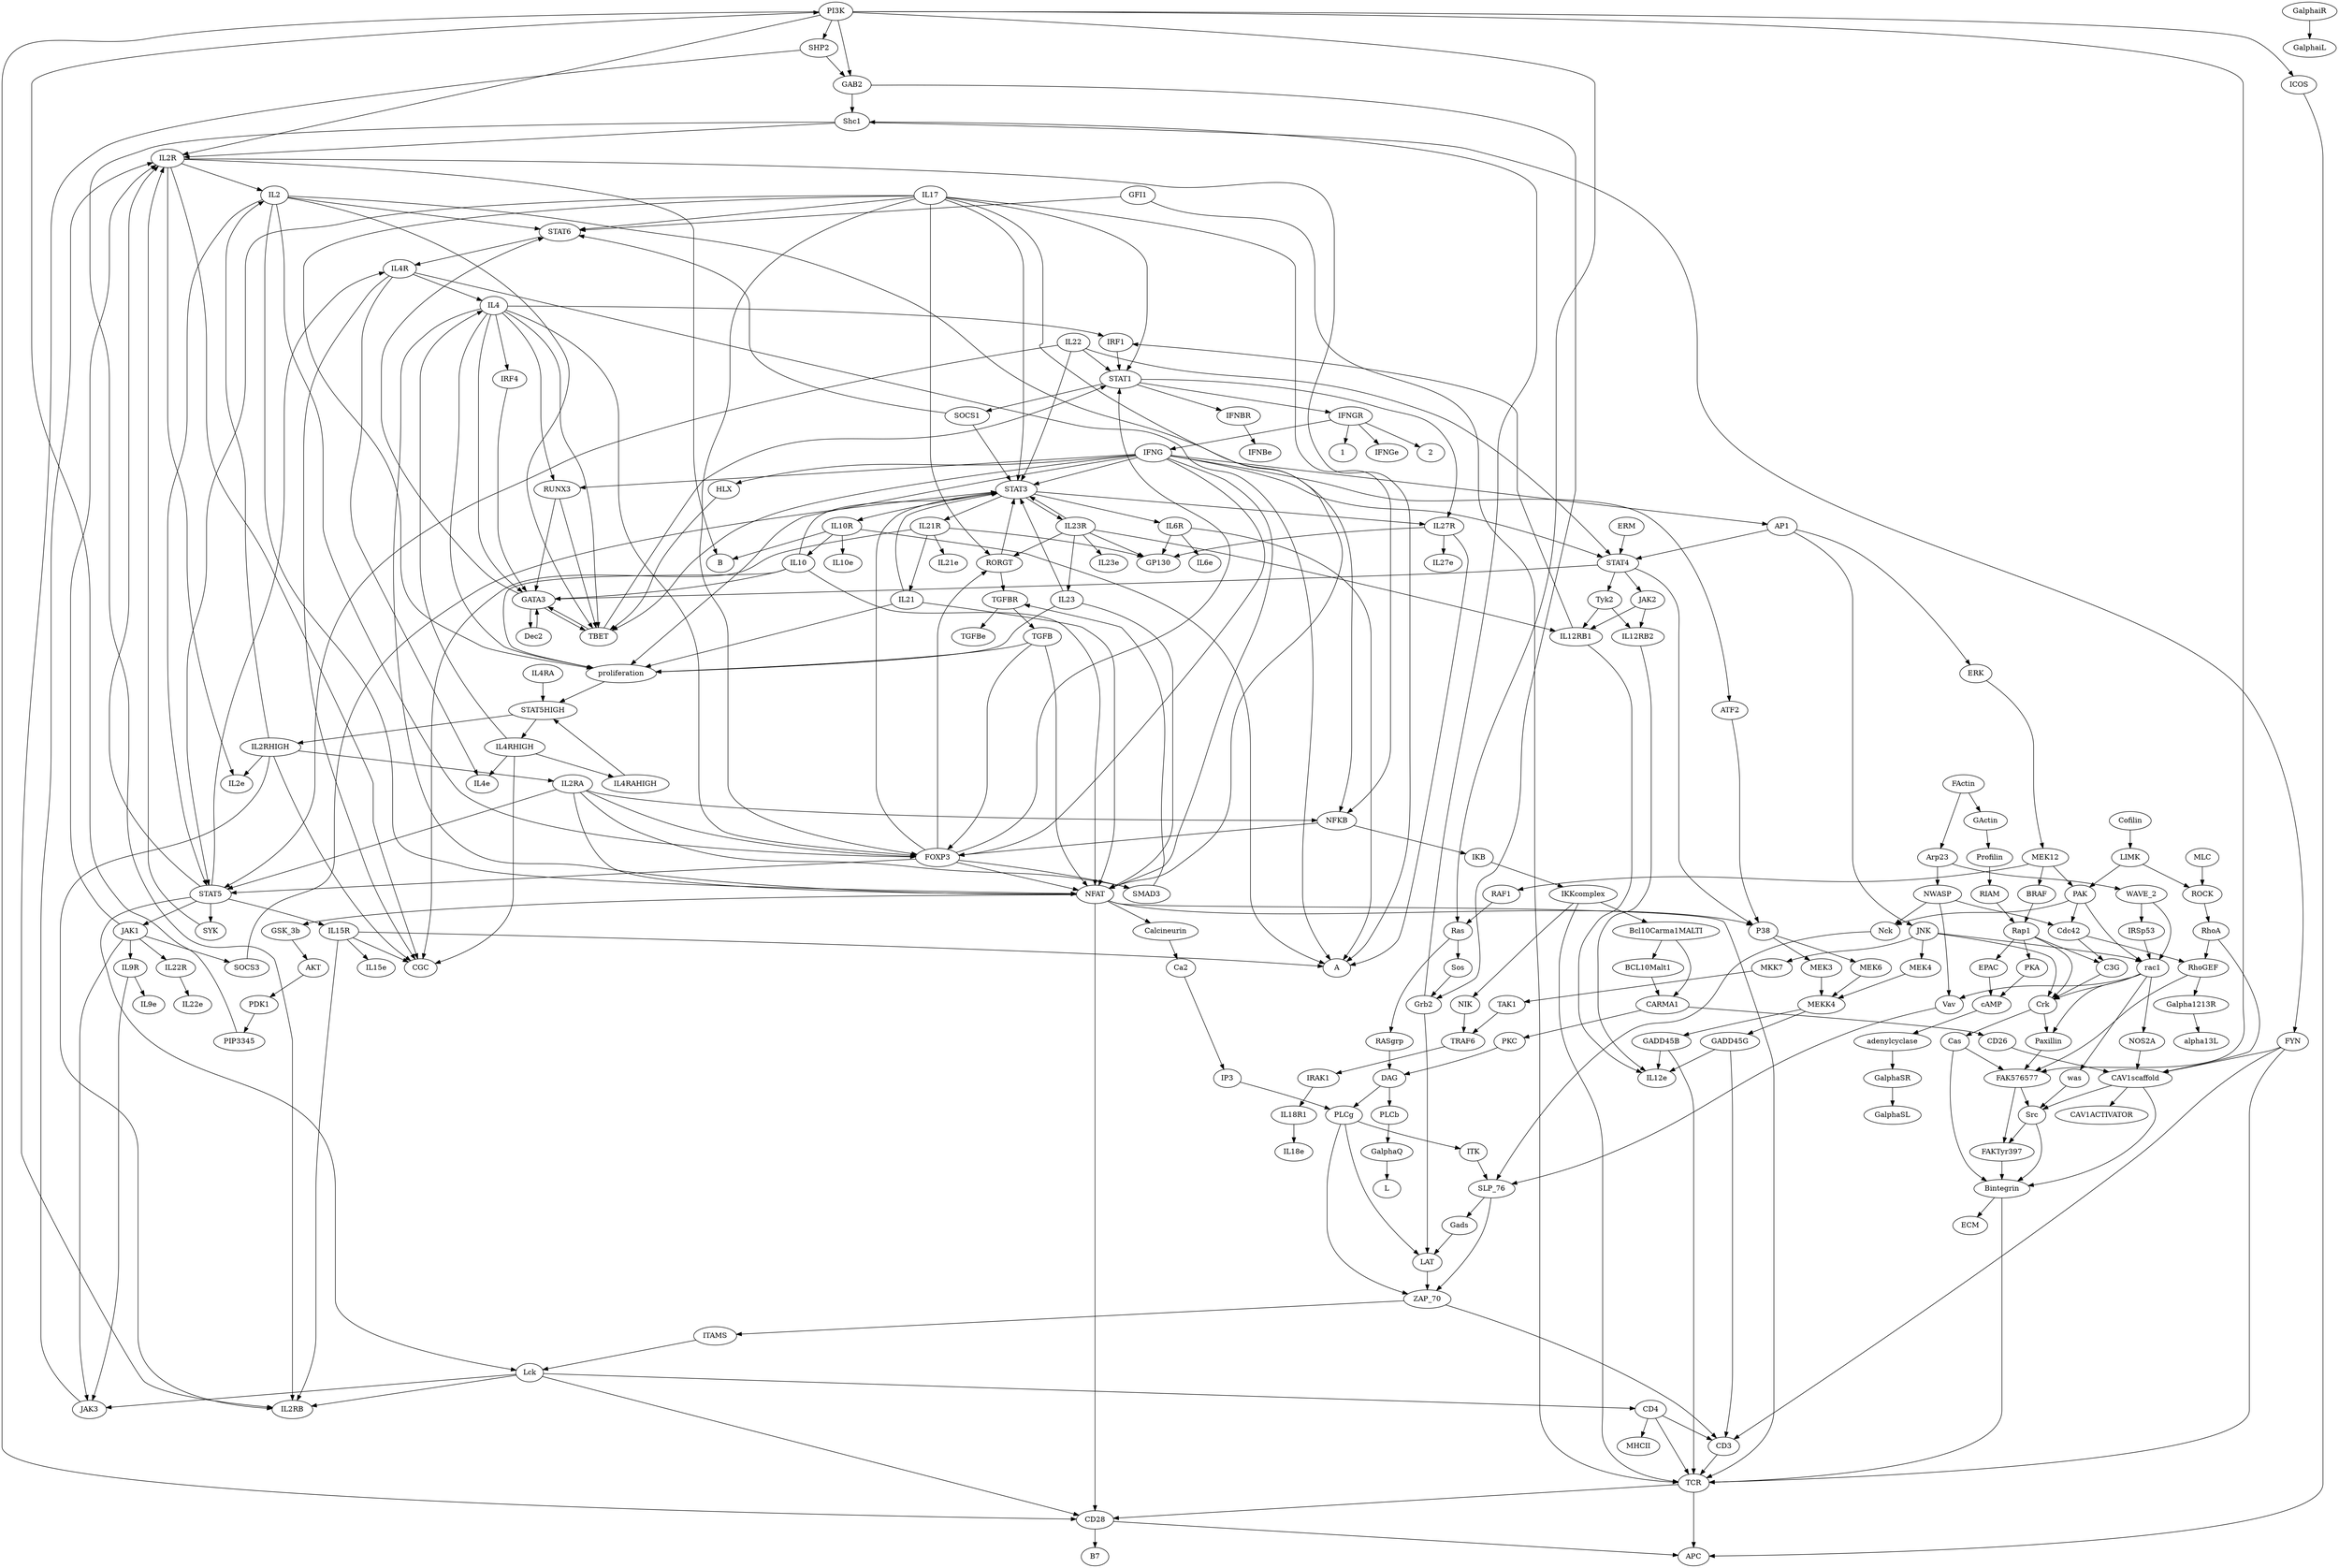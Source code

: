 digraph {
	graph [bb="0,0,4206.3,3060"];
	node [label="\N"];
	NOS2A	[height=0.5,
		pos="354,1026",
		width=1.2277];
	CAV1scaffold	[height=0.5,
		pos="345,954",
		width=2.004];
	NOS2A -> CAV1scaffold	[pos="e,347.2,972.1 351.78,1007.7 350.78,999.98 349.59,990.71 348.49,982.11"];
	Bintegrin	[height=0.5,
		pos="467,738",
		width=1.5165];
	CAV1scaffold -> Bintegrin	[pos="e,423.84,749.2 298.27,940.2 278.2,932.13 256.7,919.45 245,900 236.75,886.29 236.93,877.81 245,864 281.25,801.99 360.84,768.35 414.2,\
752.04"];
	Src	[height=0.5,
		pos="481,882",
		width=0.75];
	CAV1scaffold -> Src	[pos="e,460.18,893.71 375.18,937.46 397.78,925.83 428.54,910 451.08,898.4"];
	CAV1ACTIVATOR	[height=0.5,
		pos="345,882",
		width=2.5276];
	CAV1scaffold -> CAV1ACTIVATOR	[pos="e,345,900.1 345,935.7 345,927.98 345,918.71 345,910.11"];
	Rap1	[height=0.5,
		pos="1098,1242",
		width=0.95686];
	EPAC	[height=0.5,
		pos="1131,1170",
		width=1.011];
	Rap1 -> EPAC	[pos="e,1123,1188 1105.8,1224.4 1109.7,1216.2 1114.4,1206.2 1118.7,1197.1"];
	C3G	[height=0.5,
		pos="526,1170",
		width=0.84854];
	Rap1 -> C3G	[pos="e,549.91,1181.4 1065.4,1236 1040.9,1232.4 1006.4,1227.5 976,1224 796.45,1203.5 747.16,1228.3 571,1188 567.17,1187.1 563.23,1186 \
559.35,1184.7"];
	Crk	[height=0.5,
		pos="572,1098",
		width=0.75827];
	Rap1 -> Crk	[pos="e,572.91,1116.2 1065.4,1236.1 1040.9,1232.5 1006.4,1227.6 976,1224 893.52,1214.3 669.56,1239 604,1188 585.13,1173.3 577.37,1146.5 \
574.19,1126.2"];
	PKA	[height=0.5,
		pos="1216,1170",
		width=0.84854];
	Rap1 -> PKA	[pos="e,1195,1183.5 1119.9,1228 1138.6,1216.9 1165.7,1200.9 1186.3,1188.6"];
	cAMP	[height=0.5,
		pos="1143,1098",
		width=1.0471];
	EPAC -> cAMP	[pos="e,1140,1116.3 1133.9,1152.1 1135.2,1144.3 1136.8,1135 1138.3,1126.4"];
	C3G -> Crk	[pos="e,561.39,1115.1 536.67,1152.8 542.36,1144.1 549.48,1133.3 555.83,1123.6"];
	Cas	[height=0.5,
		pos="756,1026",
		width=0.77632];
	Crk -> Cas	[pos="e,734.22,1037.4 595.91,1089.1 625.2,1079.2 676.19,1061.5 719,1044 720.86,1043.2 722.77,1042.4 724.69,1041.6"];
	Paxillin	[height=0.5,
		pos="575,1026",
		width=1.2457];
	Crk -> Paxillin	[pos="e,574.27,1044.1 572.74,1079.7 573.07,1072 573.47,1062.7 573.84,1054.1"];
	PKA -> cAMP	[pos="e,1159,1114.3 1200.5,1154.2 1190.6,1144.6 1177.5,1132.1 1166.3,1121.4"];
	Tyk2	[height=0.5,
		pos="848,1890",
		width=0.92075];
	IL12RB1	[height=0.5,
		pos="858,1818",
		width=1.4263];
	Tyk2 -> IL12RB1	[pos="e,855.56,1836.1 850.47,1871.7 851.57,1864 852.9,1854.7 854.13,1846.1"];
	IL12RB2	[height=0.5,
		pos="737,1818",
		width=1.4263];
	Tyk2 -> IL12RB2	[pos="e,760.87,1834.1 827.12,1875.8 810.86,1865.6 787.99,1851.2 769.36,1839.4"];
	IL12e	[height=0.5,
		pos="819,1098",
		width=1.0291];
	IL12RB1 -> IL12e	[pos="e,831.01,1115.3 820.88,1805.5 748.38,1781.8 595,1725.7 595,1675 595,1675 595,1675 595,1385 595,1344.6 584.51,1323.7 614,1296 693.6,\
1221.3 785.68,1342.7 857,1260 890.41,1221.3 858.95,1158.5 836.7,1123.9"];
	IRF1	[height=0.5,
		pos="1112,1746",
		width=0.92075];
	IL12RB1 -> IRF1	[pos="e,1083.1,1755 897.13,1806.2 945.07,1793 1025.8,1770.8 1073.4,1757.6"];
	IL12RB2 -> IL12e	[pos="e,826.14,1116 698.83,1805.8 645.99,1787.7 557,1746.6 557,1675 557,1675 557,1675 557,1385 557,1342.8 557.31,1322.7 590,1296 671.54,\
1229.5 755.49,1339.9 824,1260 855.99,1222.7 841.72,1160.8 829.62,1125.6"];
	GAB2	[height=0.5,
		pos="878,2898",
		width=1.0291];
	Shc1	[height=0.5,
		pos="913,2826",
		width=0.93881];
	GAB2 -> Shc1	[pos="e,904.77,2843.5 886.29,2880.4 890.44,2872.1 895.54,2861.9 900.17,2852.7"];
	Grb2	[height=0.5,
		pos="1494,1098",
		width=0.95686];
	GAB2 -> Grb2	[pos="e,1478.2,1114.4 842.03,2893.1 737.81,2880.8 443,2838.7 443,2755 443,2755 443,2755 443,1817 443,1759.8 493.3,1766.1 536,1728 704.17,\
1578 757.45,1553.6 926,1404 943.4,1388.6 946.72,1383.6 964,1368 982.26,1351.5 987.74,1348.5 1006,1332 1023.3,1316.4 1023.2,1306.4 \
1044,1296 1127.9,1253.9 1163.2,1290.2 1252,1260 1260.1,1257.2 1381.9,1192.8 1389,1188 1419,1167.7 1450.3,1140.3 1470.9,1121.2"];
	IL2RB	[height=0.5,
		pos="3340,306",
		width=1.1013];
	Shc1 -> IL2RB	[pos="e,3340,324.05 947.09,2824.6 1231.9,2821 3211.3,2792.6 3457,2700 3553.2,2663.7 3584.7,2643.9 3638,2556 3711.4,2435 3611,2390 3611,\
1963 3611,1963 3611,1963 3611,1889 3611,1705 3539.6,1666.7 3440,1512 3407.6,1461.8 3382.2,1459.5 3360,1404 3333.2,1337.1 3340,1315.1 \
3340,1243 3340,1243 3340,1243 3340,449 3340,409 3340,362.65 3340,334.08"];
	IL2R	[height=0.5,
		pos="3731,2754",
		width=0.9027];
	Shc1 -> IL2R	[pos="e,3706.1,2765.9 947.14,2824.7 1255,2821.7 3543.8,2798.6 3685,2772 3688.7,2771.3 3692.6,2770.3 3696.3,2769.2"];
	FYN	[height=0.5,
		pos="97,1026",
		width=0.84854];
	Shc1 -> FYN	[pos="e,96.21,1044 880.18,2821.4 779.36,2809.4 481,2767 481,2683 481,2683 481,2683 481,2609 481,2469.2 148.97,1540.4 118,1404 101.96,1333.4 \
93,1315.4 93,1243 93,1243 93,1243 93,1169 93,1129 94.607,1082.6 95.784,1054.1"];
	Grb2 -> Shc1	[pos="e,917.74,2808.1 1483.3,1115.6 1477.1,1125.7 1469.7,1139.2 1465,1152 1436.6,1228.7 1487.7,1277.3 1427,1332 1369.9,1383.5 1150.7,1331.5 \
1083,1368 1046.7,1387.6 982.09,1474 966,1512 925.27,1608.1 937,1640.6 937,1745 937,2683 937,2683 937,2683 937,2723.6 927.36,2769.8 \
920.3,2798.1"];
	LAT	[height=0.5,
		pos="1241,594",
		width=0.79437];
	Grb2 -> LAT	[pos="e,1236.3,611.85 1460.9,1092.8 1408.6,1085.4 1310.2,1068.7 1286,1044 1170.6,926.58 1214.3,699.44 1233.7,621.78"];
	DAG	[height=0.5,
		pos="1330,954",
		width=0.88464];
	PLCb	[height=0.5,
		pos="1386,882",
		width=0.99297];
	DAG -> PLCb	[pos="e,1373,899.31 1342.7,937.12 1349.8,928.29 1358.7,917.13 1366.6,907.24"];
	PLCg	[height=0.5,
		pos="1297,882",
		width=0.99297];
	DAG -> PLCg	[pos="e,1305,899.96 1322.2,936.41 1318.3,928.25 1313.6,918.22 1309.3,909.07"];
	GalphaQ	[height=0.5,
		pos="1386,810",
		width=1.4082];
	PLCb -> GalphaQ	[pos="e,1386,828.1 1386,863.7 1386,855.98 1386,846.71 1386,838.11"];
	ZAP_70	[height=0.5,
		pos="1274,522",
		width=1.2818];
	PLCg -> ZAP_70	[pos="e,1280.7,540.19 1299,863.98 1301.9,837.36 1307,784.23 1307,739 1307,739 1307,739 1307,665 1307,623.97 1293.8,577.97 1284.1,549.74"];
	ITK	[height=0.5,
		pos="1142,810",
		width=0.75];
	PLCg -> ITK	[pos="e,1164,820.94 1271.1,869.28 1244.1,857.11 1201.9,838.07 1173.2,825.09"];
	PLCg -> LAT	[pos="e,1244.3,611.94 1293.7,863.97 1284.3,816.08 1257.6,679.98 1246.3,621.85"];
	RhoGEF	[height=0.5,
		pos="259,1170",
		width=1.3721];
	Galpha1213R	[height=0.5,
		pos="257,1098",
		width=2.0401];
	RhoGEF -> Galpha1213R	[pos="e,257.49,1116.1 258.51,1151.7 258.29,1144 258.02,1134.7 257.77,1126.1"];
	FAK576577	[height=0.5,
		pos="576,954",
		width=1.8054];
	RhoGEF -> FAK576577	[pos="e,549.06,970.42 282.28,1153.9 298.33,1143.5 320.1,1129.1 339,1116 406.22,1069.4 419.8,1053.1 488,1008 504.94,996.79 524.23,985.06 \
540.42,975.5"];
	alpha13L	[height=0.5,
		pos="238,1026",
		width=1.4985];
	Galpha1213R -> alpha13L	[pos="e,242.64,1044.1 252.3,1079.7 250.19,1071.9 247.64,1062.5 245.28,1053.8"];
	FAKTyr397	[height=0.5,
		pos="483,810",
		width=1.7512];
	FAK576577 -> FAKTyr397	[pos="e,494.02,827.82 564.97,936.15 548.82,911.49 518.61,865.37 499.72,836.53"];
	FAK576577 -> Src	[pos="e,498.48,895.88 553.97,936.76 539.85,926.37 521.48,912.83 506.71,901.94"];
	RIAM	[height=0.5,
		pos="771,1314",
		width=1.011];
	RIAM -> Rap1	[pos="e,1071.4,1253.4 797.83,1301.8 803.74,1299.7 810.02,1297.6 816,1296 917.77,1269.3 947.96,1285.7 1050,1260 1053.8,1259 1057.8,1257.9 \
1061.7,1256.6"];
	CD3	[height=0.5,
		pos="1274,234",
		width=0.84854];
	ZAP_70 -> CD3	[pos="e,1274,252.31 1274,503.97 1274,456.29 1274,321.18 1274,262.63"];
	ITAMS	[height=0.5,
		pos="2716,450",
		width=1.1735];
	ZAP_70 -> ITAMS	[pos="e,2674.3,453.02 1319.5,518.79 1533.4,508.41 2436.9,464.55 2664,453.52"];
	SLP_76	[height=0.5,
		pos="1107,738",
		width=1.2638];
	ITK -> SLP_76	[pos="e,1115.6,756.12 1133.9,792.76 1129.8,784.61 1124.8,774.53 1120.2,765.31"];
	LAT -> ZAP_70	[pos="e,1266,539.96 1248.8,576.41 1252.7,568.25 1257.4,558.22 1261.7,549.07"];
	ROCK	[height=0.5,
		pos="159,1314",
		width=1.0652];
	RhoA	[height=0.5,
		pos="156,1242",
		width=0.97491];
	ROCK -> RhoA	[pos="e,156.73,1260.1 158.26,1295.7 157.93,1288 157.53,1278.7 157.16,1270.1"];
	RhoA -> CAV1scaffold	[pos="e,289.15,965.42 151.63,1224.1 141.92,1182.2 123.26,1072.6 175,1008 188.41,991.24 237.3,977.07 279.22,967.61"];
	RhoA -> RhoGEF	[pos="e,236.55,1186.3 176.35,1227.2 191.13,1217.1 211.39,1203.4 228.15,1192"];
	SHP2	[height=0.5,
		pos="910,2970",
		width=1.0291];
	SHP2 -> GAB2	[pos="e,885.67,2915.8 902.25,2952.1 898.56,2944 894.06,2934.1 889.94,2925.1"];
	SHP2 -> IL2RB	[pos="e,3379.3,308.74 946.95,2968.3 1295,2961.6 3985,2907 3985,2827 3985,2827 3985,2827 3985,2537 3985,2440.4 4023,2419.6 4023,2323 4023,\
2323 4023,2323 4023,1457 4023,1163.6 3887,1104.4 3887,811 3887,811 3887,811 3887,449 3887,346.68 3523.9,316.83 3389.4,309.28"];
	CD4	[height=0.5,
		pos="1570,306",
		width=0.84854];
	TCR	[height=0.5,
		pos="1476,162",
		width=0.84854];
	CD4 -> TCR	[pos="e,1504.9,168.06 1579.3,288.6 1588.8,269.68 1600,238.33 1586,216 1570.5,191.31 1539.9,177.85 1514.9,170.68"];
	MHCII	[height=0.5,
		pos="1535,234",
		width=1.1555];
	CD4 -> MHCII	[pos="e,1543.5,251.96 1561.7,288.41 1557.6,280.25 1552.6,270.22 1548,261.07"];
	CD4 -> CD3	[pos="e,1302,241.62 1542.2,298.41 1488.8,285.8 1372.2,258.23 1311.9,243.96"];
	CD28	[height=0.5,
		pos="1407,90",
		width=1.011];
	TCR -> CD28	[pos="e,1422.6,106.8 1461.4,146.15 1452.2,136.85 1440.2,124.67 1429.8,114.12"];
	APC	[height=0.5,
		pos="1479,18",
		width=0.84854];
	TCR -> APC	[pos="e,1478.6,36.189 1476.4,143.87 1476.9,119.67 1477.8,75.211 1478.4,46.393"];
	CD3 -> TCR	[pos="e,1450.3,171.9 1299.6,224.13 1335.3,211.76 1400.3,189.24 1440.6,175.26"];
	GFI1	[height=0.5,
		pos="3414,2682",
		width=0.93881];
	GFI1 -> TCR	[pos="e,1506.8,163.02 3443.2,2672.7 3527,2647 3763,2559.9 3763,2395 3763,2395 3763,2395 3763,2249 3763,2123.6 3947,2160.4 3947,2035 3947,\
2035 3947,2035 3947,1457 3947,1290.4 4058,1265.6 4058,1099 4058,1099 4058,1099 4058,305 4058,172.04 1846.4,163.56 1516.9,163.03"];
	STAT6	[height=0.5,
		pos="3214,2610",
		width=1.1193];
	GFI1 -> STAT6	[pos="e,3244.7,2621.7 3386.6,2671.4 3352.4,2659.4 3293.5,2638.8 3254.2,2625.1"];
	IL4R	[height=0.5,
		pos="3451,2538",
		width=0.9027];
	STAT6 -> IL4R	[pos="e,3423.6,2547.8 3247.1,2599.7 3283.8,2589.2 3344.8,2571.8 3397,2556 3402.4,2554.4 3408.1,2552.6 3413.7,2550.9"];
	GalphaSR	[height=0.5,
		pos="1143,954",
		width=1.5707];
	GalphaSL	[height=0.5,
		pos="1143,882",
		width=1.5526];
	GalphaSR -> GalphaSL	[pos="e,1143,900.1 1143,935.7 1143,927.98 1143,918.71 1143,910.11"];
	Gads	[height=0.5,
		pos="1169,666",
		width=0.95686];
	Gads -> LAT	[pos="e,1225.9,609.68 1184.6,649.81 1194.6,640.14 1207.6,627.46 1218.6,616.73"];
	GActin	[height=0.5,
		pos="703,1458",
		width=1.1735];
	Profilin	[height=0.5,
		pos="764,1386",
		width=1.2457];
	GActin -> Profilin	[pos="e,749.93,1403.1 717.15,1440.8 724.92,1431.8 734.71,1420.6 743.33,1410.7"];
	Profilin -> RIAM	[pos="e,769.29,1332.1 765.73,1367.7 766.5,1360 767.43,1350.7 768.29,1342.1"];
	ATF2	[height=0.5,
		pos="1133,1674",
		width=0.97491];
	P38	[height=0.5,
		pos="1002,1386",
		width=0.79437];
	ATF2 -> P38	[pos="e,1009.6,1403.7 1125.4,1656.4 1103.5,1608.6 1040.3,1470.5 1013.8,1412.8"];
	MEK3	[height=0.5,
		pos="1378,1314",
		width=1.1013];
	P38 -> MEK3	[pos="e,1348.8,1326.3 1024.9,1374.7 1031.3,1372.2 1038.3,1369.7 1045,1368 1168.2,1336.4 1205.1,1361 1329,1332 1332.3,1331.2 1335.8,1330.3 \
1339.2,1329.3"];
	MEK6	[height=0.5,
		pos="1190,1314",
		width=1.1013];
	P38 -> MEK6	[pos="e,1159.9,1325.7 1025.6,1375.5 1031.9,1373.1 1038.7,1370.4 1045,1368 1080.6,1354.5 1121.3,1339.7 1150.5,1329.1"];
	adenylcyclase	[height=0.5,
		pos="1143,1026",
		width=2.0943];
	cAMP -> adenylcyclase	[pos="e,1143,1044.1 1143,1079.7 1143,1072 1143,1062.7 1143,1054.1"];
	SLP_76 -> ZAP_70	[pos="e,1247.9,537.07 1107.6,719.86 1109,701.11 1113.2,670.69 1126,648 1152.7,600.83 1204.4,563.53 1239.1,542.35"];
	SLP_76 -> Gads	[pos="e,1155.1,682.67 1121.4,720.76 1129.4,711.71 1139.5,700.29 1148.4,690.3"];
	L	[height=0.5,
		pos="1386,738",
		width=0.75];
	GalphaQ -> L	[pos="e,1386,756.1 1386,791.7 1386,783.98 1386,774.71 1386,766.11"];
	Bintegrin -> TCR	[pos="e,1445.6,163.92 463.64,720.03 458.69,693.48 450,640.44 450,595 450,595 450,595 450,305 450,203.69 1245.1,170.7 1435.4,164.26"];
	ECM	[height=0.5,
		pos="512,666",
		width=0.93881];
	Bintegrin -> ECM	[pos="e,501.52,683.31 477.89,720.05 483.33,711.59 490.02,701.19 496.03,691.84"];
	FAKTyr397 -> Bintegrin	[pos="e,470.91,756.1 479.04,791.7 477.28,783.98 475.16,774.71 473.2,766.11"];
	Src -> Bintegrin	[pos="e,443.21,754.36 459.16,871.27 442.58,862.56 420.98,848.06 411,828 403.88,813.67 404.67,806.7 411,792 416.22,779.87 425.73,769.22 \
435.45,760.71"];
	Src -> FAKTyr397	[pos="e,482.51,828.1 481.49,863.7 481.71,855.98 481.98,846.71 482.23,838.11"];
	STAT1	[height=0.5,
		pos="1557,2322",
		width=1.1193];
	IFNBR	[height=0.5,
		pos="1386,2250",
		width=1.1735];
	STAT1 -> IFNBR	[pos="e,1415.3,2263 1528.4,2309.3 1499.9,2297.6 1456.2,2279.7 1424.6,2266.8"];
	SOCS1	[height=0.5,
		pos="1930,2250",
		width=1.2096];
	STAT1 -> SOCS1	[pos="e,1891.2,2258.3 1593.4,2314.2 1660.8,2301.5 1805,2274.5 1880.9,2260.2"];
	IFNGR	[height=0.5,
		pos="1557,2250",
		width=1.1735];
	STAT1 -> IFNGR	[pos="e,1557,2268.1 1557,2303.7 1557,2296 1557,2286.7 1557,2278.1"];
	IL27R	[height=0.5,
		pos="1231,2034",
		width=1.0652];
	STAT1 -> IL27R	[pos="e,1224.9,2051.9 1516.6,2320.5 1438.6,2318.5 1272,2309.5 1236,2268 1185.5,2209.8 1207.4,2109.2 1221.9,2061.5"];
	IFNBe	[height=0.5,
		pos="1318,2178",
		width=1.1193];
	IFNBR -> IFNBe	[pos="e,1333.4,2194.8 1370.6,2233.1 1361.7,2224 1350.4,2212.4 1340.6,2202.2"];
	SOCS1 -> STAT6	[pos="e,3174,2606.8 1948.2,2266.6 1987.3,2299.2 2083.7,2374.8 2178,2412 2538.5,2554.1 3011,2595.9 3163.9,2606.1"];
	STAT3	[height=0.5,
		pos="1955,2106",
		width=1.1193];
	SOCS1 -> STAT3	[pos="e,1952,2124.2 1933,2231.9 1937.3,2207.7 1945.1,2163.2 1950.2,2134.4"];
	IFNG	[height=0.5,
		pos="2036,2178",
		width=0.99297];
	IFNGR -> IFNG	[pos="e,2002.1,2183.9 1596.2,2243.3 1684.7,2230.3 1899.5,2198.9 1992.2,2185.4"];
	2	[height=0.5,
		pos="1403,2178",
		width=0.75];
	IFNGR -> 2	[pos="e,1424.3,2189.1 1528.8,2236.5 1504.8,2225.9 1469.6,2210.1 1439,2196 1437.2,2195.2 1435.4,2194.3 1433.5,2193.5"];
	1	[height=0.5,
		pos="1475,2178",
		width=0.75];
	IFNGR -> 1	[pos="e,1490.9,2192.6 1538.8,2233.5 1527,2223.4 1511.6,2210.2 1498.9,2199.4"];
	IFNGe	[height=0.5,
		pos="1561,2178",
		width=1.1374];
	IFNGR -> IFNGe	[pos="e,1560,2196.1 1558,2231.7 1558.4,2224 1559,2214.7 1559.5,2206.1"];
	GP130	[height=0.5,
		pos="1673,1962",
		width=1.1735];
	IL27R -> GP130	[pos="e,1642,1974.4 1268.6,2030.3 1338.8,2024.6 1494.2,2009.7 1622,1980 1625.4,1979.2 1628.8,1978.3 1632.3,1977.3"];
	A	[height=0.5,
		pos="1539,1314",
		width=0.75];
	IL27R -> A	[pos="e,1516.7,1324.3 1212.2,2018 1201.7,2008.4 1189.7,1994.9 1184,1980 1178.3,1965 1182.3,1959.9 1184,1944 1190,1887.5 1211,1875.8 1211,\
1819 1211,1819 1211,1819 1211,1457 1211,1453 1425.1,1362.8 1507.4,1328.3"];
	IL27e	[height=0.5,
		pos="1230,1962",
		width=1.0291];
	IL27R -> IL27e	[pos="e,1230.2,1980.1 1230.8,2015.7 1230.6,2008 1230.5,1998.7 1230.4,1990.1"];
	MEK12	[height=0.5,
		pos="872,1386",
		width=1.2638];
	RAF1	[height=0.5,
		pos="1284,1314",
		width=1.011];
	MEK12 -> RAF1	[pos="e,1257.2,1326.3 911.77,1377.2 927.94,1374.1 946.83,1370.7 964,1368 1085.8,1348.8 1119.4,1362 1239,1332 1241.8,1331.3 1244.7,1330.5 \
1247.6,1329.6"];
	BRAF	[height=0.5,
		pos="862,1314",
		width=1.0291];
	MEK12 -> BRAF	[pos="e,864.44,1332.1 869.53,1367.7 868.43,1360 867.1,1350.7 865.87,1342.1"];
	PAK	[height=0.5,
		pos="499,1314",
		width=0.83048];
	MEK12 -> PAK	[pos="e,527.73,1319.2 838.5,1373.7 831.76,1371.6 824.69,1369.6 818,1368 765.31,1355.4 610.74,1331.7 537.87,1320.8"];
	Ras	[height=0.5,
		pos="1502,1242",
		width=0.77632];
	RAF1 -> Ras	[pos="e,1476.9,1250.1 1312,1302.1 1317.6,1300 1323.5,1297.9 1329,1296 1376.5,1279.8 1432.1,1263.2 1467.2,1253"];
	BRAF -> Rap1	[pos="e,1070.7,1253.1 890.06,1302.1 895.95,1300 902.15,1297.8 908,1296 970.18,1276.7 987.69,1278.9 1050,1260 1053.6,1258.9 1057.3,1257.7 \
1061,1256.5"];
	Cdc42	[height=0.5,
		pos="547,1242",
		width=1.1193];
	PAK -> Cdc42	[pos="e,535.82,1259.3 509.89,1297.1 515.82,1288.5 523.29,1277.6 529.97,1267.8"];
	Nck	[height=0.5,
		pos="938,1242",
		width=0.79437];
	PAK -> Nck	[pos="e,910.45,1247.4 527.47,1308.5 603.98,1296.3 814.1,1262.8 900.32,1249"];
	rac1	[height=0.5,
		pos="402,1170",
		width=0.86659];
	PAK -> rac1	[pos="e,413.05,1187.2 488.06,1297 471.18,1272.3 438.65,1224.7 418.78,1195.6"];
	Vav	[height=0.5,
		pos="939,1098",
		width=0.75827];
	Vav -> SLP_76	[pos="e,1070.4,748.98 935.64,1080 930.69,1053.5 922,1000.4 922,955 922,955 922,955 922,881 922,811.1 1006.1,770.9 1060.9,752.13"];
	IL6R	[height=0.5,
		pos="1628,2034",
		width=0.9027];
	IL6R -> GP130	[pos="e,1662.3,1979.6 1638.4,2016.8 1643.9,2008.3 1650.6,1997.8 1656.7,1988.3"];
	IL6e	[height=0.5,
		pos="1582,1962",
		width=0.86659];
	IL6R -> IL6e	[pos="e,1592.6,1979.1 1617.3,2016.8 1611.6,2008.1 1604.5,1997.3 1598.2,1987.6"];
	IL6R -> A	[pos="e,1520.7,1327.3 1601.4,2023.3 1581.9,2014.8 1556.6,2000.6 1542,1980 1518.7,1947 1523,1931.4 1523,1891 1523,1891 1523,1891 1523,1817 \
1523,1662.7 1300.8,1655.7 1357,1512 1388.5,1431.5 1470.1,1364.1 1512.5,1333.2"];
	SOCS3	[height=0.5,
		pos="3658,1314",
		width=1.2096];
	SOCS3 -> STAT3	[pos="e,1995.1,2103.2 3685.4,1328.1 3700.7,1337 3718.3,1350.4 3727,1368 3734.1,1382.4 3730.3,1388.3 3727,1404 3682.4,1614 3679.4,1702.8 \
3511,1836 3268.4,2027.9 2244.6,2090.5 2005.2,2102.6"];
	STAT3 -> IL27R	[pos="e,1268.4,2038.6 1916.1,2101.2 1793,2089.3 1412.4,2052.5 1278.3,2039.6"];
	STAT3 -> IL6R	[pos="e,1657.8,2041.4 1919.4,2097.4 1857.9,2084.2 1732.3,2057.3 1668,2043.6"];
	IL23R	[height=0.5,
		pos="1845,2034",
		width=1.0652];
	STAT3 -> IL23R	[pos="e,1863.1,2050.1 1929.2,2092 1911.8,2081.9 1889.2,2067.7 1871.7,2056"];
	IL21R	[height=0.5,
		pos="1977,2034",
		width=1.0652];
	STAT3 -> IL21R	[pos="e,1971.6,2052.3 1960.3,2088.1 1962.8,2080.3 1965.7,2070.8 1968.5,2062.1"];
	IL10R	[height=0.5,
		pos="2332,2034",
		width=1.0652];
	STAT3 -> IL10R	[pos="e,2296.9,2041.5 1991.5,2098.2 2060.8,2085.4 2211.1,2057.4 2286.7,2043.4"];
	FActin	[height=0.5,
		pos="665,1530",
		width=1.1193];
	FActin -> GActin	[pos="e,693.8,1476 674.01,1512.4 678.48,1504.2 684,1494 689.01,1484.8"];
	Arp23	[height=0.5,
		pos="662,1386",
		width=1.0832];
	FActin -> Arp23	[pos="e,657.72,1404.1 659.73,1512 656.81,1501.7 653.48,1488.2 652,1476 649.5,1455.3 652.36,1431.8 655.66,1414.2"];
	NWASP	[height=0.5,
		pos="670,1314",
		width=1.2999];
	Arp23 -> NWASP	[pos="e,668.05,1332.1 663.98,1367.7 664.86,1360 665.92,1350.7 666.9,1342.1"];
	WAVE_2	[height=0.5,
		pos="325,1314",
		width=1.3902];
	Arp23 -> WAVE_2	[pos="e,367.21,1323.8 627.2,1377.8 567.82,1365.4 446.59,1340.3 377.08,1325.8"];
	NFKB	[height=0.5,
		pos="2661,1458",
		width=1.0652];
	IKB	[height=0.5,
		pos="2499,1386",
		width=0.77632];
	NFKB -> IKB	[pos="e,2521.6,1396.8 2633.5,1445.1 2605.2,1432.9 2561.1,1413.8 2531.2,1400.9"];
	FOXP3	[height=0.5,
		pos="2467,2394",
		width=1.1916];
	NFKB -> FOXP3	[pos="e,2476.1,2376.3 2661,1476 2661,1502.7 2661,1555.9 2661,1601 2661,1819 2661,1819 2661,1819 2661,1891.1 2660.5,1910.4 2642,1980 2601.4,\
2133.2 2514.7,2303.9 2480.9,2367.4"];
	IKKcomplex	[height=0.5,
		pos="1996,1314",
		width=1.8415];
	IKB -> IKKcomplex	[pos="e,2053.6,1323 2472,1381.2 2395.5,1370.6 2175.9,1340 2063.7,1324.4"];
	FOXP3 -> STAT1	[pos="e,1596.3,2326 2425.2,2389.8 2275.7,2378.3 1767.6,2339.2 1606.4,2326.8"];
	FOXP3 -> STAT3	[pos="e,1987.1,2117 2424.9,2390 2379.8,2385.1 2307.4,2372.5 2254,2340 2199.4,2306.8 2203.7,2277.7 2159,2232 2126,2198.2 2120.7,2185.5 \
2081,2160 2054.7,2143.1 2022.2,2129.6 1996.8,2120.4"];
	NFAT	[height=0.5,
		pos="1613,1458",
		width=1.011];
	FOXP3 -> NFAT	[pos="e,1577.9,1463 2424.9,2389.7 2367.3,2384.2 2261.3,2370.7 2176,2340 2083.5,2306.7 2072.4,2272.9 1983,2232 1855.3,2173.5 1816.9,2175 \
1686,2124 1608.4,2093.8 1575.7,2106.8 1513,2052 1408.6,1960.7 1447,1885.7 1447,1747 1447,1747 1447,1747 1447,1601 1447,1560 1443.4,\
1542.3 1471,1512 1496,1484.5 1536.6,1471.2 1568,1464.8"];
	STAT5	[height=0.5,
		pos="3611,1458",
		width=1.1193];
	FOXP3 -> STAT5	[pos="e,3603.6,1475.8 2509.3,2390.8 2572.1,2386.5 2692.6,2374.1 2789,2340 2972.1,2275.2 3025.2,2254.6 3169,2124 3392.8,1920.8 3556,1581.4 \
3599.5,1485.1"];
	SMAD3	[height=0.5,
		pos="3153,1458",
		width=1.2818];
	FOXP3 -> SMAD3	[pos="e,3174,1474.1 2506.1,2386.2 2547.3,2378.2 2613.4,2363.1 2667,2340 2806.3,2279.9 2820.1,2225.4 2957,2160 3000.8,2139.1 3024,2156.4 \
3060,2124 3128.1,2062.7 3227,1838.6 3227,1747 3227,1747 3227,1747 3227,1601 3227,1560.6 3227.6,1547.4 3208,1512 3201.4,1500.2 3191.4,\
1489.4 3181.7,1480.7"];
	RORGT	[height=0.5,
		pos="2228,1962",
		width=1.2457];
	FOXP3 -> RORGT	[pos="e,2233.4,1980 2430,2384.5 2372.5,2368.9 2268,2329.7 2268,2251 2268,2251 2268,2251 2268,2177 2268,2108.6 2248,2030.1 2236.3,1989.8"];
	GSK_3b	[height=0.5,
		pos="3511,1386",
		width=1.3179];
	AKT	[height=0.5,
		pos="3528,1314",
		width=0.83048];
	GSK_3b -> AKT	[pos="e,3523.8,1332.3 3515.1,1368.1 3517,1360.3 3519.3,1350.8 3521.4,1342.1"];
	PDK1	[height=0.5,
		pos="3583,1242",
		width=1.0291];
	AKT -> PDK1	[pos="e,3570.4,1259 3540.2,1297.5 3547.2,1288.5 3556.2,1277.1 3564.1,1267"];
	MEKK4	[height=0.5,
		pos="1197,1242",
		width=1.2818];
	GADD45B	[height=0.5,
		pos="1322,1170",
		width=1.6068];
	MEKK4 -> GADD45B	[pos="e,1295,1186.1 1222.3,1226.8 1240.7,1216.5 1265.8,1202.4 1286.3,1191"];
	GADD45G	[height=0.5,
		pos="943,1170",
		width=1.6068];
	MEKK4 -> GADD45G	[pos="e,985.99,1182.1 1162.1,1230.2 1155.1,1228.1 1147.8,1226 1141,1224 1091.9,1210 1035.7,1195.1 995.78,1184.6"];
	GADD45B -> TCR	[pos="e,1473.8,180.02 1334.3,1152.1 1350.6,1128.8 1379.3,1085.1 1396,1044 1448.4,915.27 1465,877.98 1465,739 1465,739 1465,739 1465,305 \
1465,264.88 1469.4,218.57 1472.7,190.03"];
	GADD45B -> IL12e	[pos="e,851.98,1106.5 1280.7,1157.3 1272.5,1155.3 1264,1153.4 1256,1152 1100.8,1124.3 1058.9,1139.7 903,1116 889.65,1114 875.21,1111.2 \
862.13,1108.6"];
	GADD45G -> CD3	[pos="e,1244.7,239.18 927.6,1152.6 919.13,1142.7 909.13,1129.4 903,1116 886.2,1079.2 884,1067.4 884,1027 884,1027 884,1027 884,377 884,\
302.88 1135.8,256.19 1234.8,240.7"];
	GADD45G -> IL12e	[pos="e,842.22,1112.1 916.4,1154 897.27,1143.2 871.38,1128.6 851.1,1117.1"];
	TGFBR	[height=0.5,
		pos="2336,1890",
		width=1.2277];
	TGFB	[height=0.5,
		pos="2410,1818",
		width=1.0291];
	TGFBR -> TGFB	[pos="e,2393.8,1834.3 2352.8,1873.1 2362.7,1863.8 2375.3,1851.8 2386.2,1841.5"];
	TGFBe	[height=0.5,
		pos="2313,1818",
		width=1.1735];
	TGFBR -> TGFBe	[pos="e,2318.7,1836.3 2330.4,1872.1 2327.8,1864.2 2324.7,1854.6 2321.8,1845.8"];
	TGFB -> FOXP3	[pos="e,2467,2376 2414.7,1836 2428.3,1887.1 2467,2044.2 2467,2177 2467,2251 2467,2251 2467,2251 2467,2291 2467,2337.3 2467,2365.9"];
	TGFB -> NFAT	[pos="e,1649.6,1459.1 2386,1804.2 2349.3,1783.8 2278.3,1741.3 2229,1692 2160.3,1623.3 2188.5,1561.7 2105,1512 2030.5,1467.6 1767.8,1460.3 \
1659.8,1459.2"];
	proliferation	[height=0.5,
		pos="2532,1746",
		width=1.9137];
	TGFB -> proliferation	[pos="e,2504.9,1762.6 2432.9,1803.8 2450.7,1793.6 2475.7,1779.3 2496.2,1767.6"];
	IL21	[height=0.5,
		pos="2107,1890",
		width=0.88464];
	IL21 -> STAT3	[pos="e,1976.7,2090.5 2104.3,1908.2 2100.9,1926.7 2094.1,1956.6 2082,1980 2059.2,2024.3 2014.8,2062.3 1985,2084.5"];
	IL21 -> NFAT	[pos="e,1641.6,1469.4 2094.3,1873.1 2049.2,1817.3 1890.3,1627.6 1725,1512 1702.1,1496 1673.7,1482.6 1651.1,1473.3"];
	IL21 -> proliferation	[pos="e,2469,1753.4 2126,1875.3 2154.3,1855.6 2209.7,1819.5 2262,1800 2326.3,1776 2403.6,1762.2 2459,1754.8"];
	NFAT -> TCR	[pos="e,1505.9,165.59 1649.6,1456.1 1778.7,1452 2205,1429.8 2205,1315 2205,1315 2205,1315 2205,305 2205,234.25 1669.1,180.44 1516.3,166.53"];
	NFAT -> P38	[pos="e,1030,1390.2 1578,1453 1471.2,1440.8 1150.7,1404 1040.1,1391.4"];
	NFAT -> GSK_3b	[pos="e,3477,1398.7 1649.3,1456.5 1891.5,1453.3 3269.8,1433.6 3454,1404 3458.2,1403.3 3462.6,1402.4 3467,1401.4"];
	NFAT -> CD28	[pos="e,1370.4,90.85 1576.6,1456.1 1350.9,1450.5 152.1,1419.9 118,1404 69.812,1381.5 38,1368.2 38,1315 38,1315 38,1315 38,233 38,97.028 \
1120.3,90.591 1360.2,90.835"];
	Calcineurin	[height=0.5,
		pos="1613,1386",
		width=1.7693];
	NFAT -> Calcineurin	[pos="e,1613,1404.1 1613,1439.7 1613,1432 1613,1422.7 1613,1414.1"];
	STAT5HIGH	[height=0.5,
		pos="2916,1674",
		width=1.8596];
	proliferation -> STAT5HIGH	[pos="e,2862.3,1684.8 2587,1735 2657.1,1722.2 2778.1,1700.1 2852.2,1686.6"];
	IL22R	[height=0.5,
		pos="3758,1314",
		width=1.0652];
	IL22e	[height=0.5,
		pos="3723,1242",
		width=1.0291];
	IL22R -> IL22e	[pos="e,3731.5,1260 3749.7,1296.4 3745.6,1288.2 3740.6,1278.2 3736,1269.1"];
	STAT5 -> IL2R	[pos="e,3744.5,2737.6 3635.8,1472.5 3686,1501.8 3795,1576.5 3795,1673 3795,2035 3795,2035 3795,2035 3795,2130.1 3801,2153.9 3801,2249 \
3801,2611 3801,2611 3801,2611 3801,2656.6 3771.6,2702.8 3750.9,2729.6"];
	STAT5 -> IL4R	[pos="e,3473.1,2524.7 3612.7,1476.3 3616.6,1514.9 3626.3,1611.3 3635,1692 3641,1747.6 3649,1761.1 3649,1817 3649,1963 3649,1963 3649,1963 \
3649,2094.5 3573,2117.5 3573,2249 3573,2395 3573,2395 3573,2395 3573,2450.9 3518,2495.8 3481.8,2519.2"];
	IL15R	[height=0.5,
		pos="3407,1386",
		width=1.0652];
	STAT5 -> IL15R	[pos="e,3436.7,1397.6 3579.9,1446.6 3548.4,1436 3498.2,1419 3455,1404 3452.1,1403 3449.2,1402 3446.2,1400.9"];
	SYK	[height=0.5,
		pos="3688,1386",
		width=0.83048];
	STAT5 -> SYK	[pos="e,3672,1401.5 3628.1,1441.5 3638.7,1431.8 3652.6,1419.2 3664.3,1408.5"];
	Lck	[height=0.5,
		pos="2944,378",
		width=0.75];
	STAT5 -> Lck	[pos="e,2971,380.14 3610.8,1439.8 3609.6,1407.9 3602.8,1338.6 3567,1296 3483.3,1196.3 3302,1301.2 3302,1171 3302,1171 3302,1171 3302,1025 \
3302,924.07 3226,911.93 3226,811 3226,811 3226,811 3226,521 3226,412.63 3057.8,386.95 2981.2,380.88"];
	JAK1	[height=0.5,
		pos="3848,1386",
		width=0.92075];
	STAT5 -> JAK1	[pos="e,3819.4,1395.4 3644,1447.3 3687.4,1434.4 3763.8,1411.9 3809.8,1398.3"];
	IL2R -> A	[pos="e,1517.7,1325.1 3698.1,2753.1 3389.4,2753.5 1013,2752.4 1013,2611 1013,2611 1013,2611 1013,1817 1013,1594.4 1034.9,1465.6 1235,1368 \
1341,1316.3 1384.1,1362.8 1498,1332 1501.4,1331.1 1504.8,1330 1508.3,1328.7"];
	CGC	[height=0.5,
		pos="3101,1314",
		width=0.88464];
	IL2R -> CGC	[pos="e,3074.5,1324 3698.3,2752.1 3576.1,2748.3 3146.4,2733.2 3014,2700 2919.2,2676.3 2813,2708.7 2813,2611 2813,2611 2813,2611 2813,2393 \
2813,2296.4 2775,2275.6 2775,2179 2775,2179 2775,2179 2775,1673 2775,1600.4 2762.4,1572.8 2802,1512 2866.6,1412.9 3000.4,1352.2 \
3064.8,1327.7"];
	IL2	[height=0.5,
		pos="3050,2682",
		width=0.75];
	IL2R -> IL2	[pos="e,3076.6,2685.7 3699.1,2749.7 3586.2,2738.1 3206.7,2699.1 3086.7,2686.8"];
	IL2e	[height=0.5,
		pos="3400,1530",
		width=0.86659];
	IL2R -> IL2e	[pos="e,3413.9,1546.5 3724.5,2736.3 3694.8,2658.4 3573,2321.9 3573,2035 3573,2035 3573,2035 3573,1889 3573,1750.1 3466.2,1608.4 3420.4,\
1554.1"];
	B	[height=0.5,
		pos="2606,1962",
		width=0.75];
	IL2R -> B	[pos="e,2605.4,1980.2 3698.6,2752.4 3543.7,2749.5 2883.5,2734.9 2799,2700 2744,2677.3 2699,2670.5 2699,2611 2699,2611 2699,2611 2699,2393 \
2699,2236.3 2631.8,2207.1 2609,2052 2606,2031.5 2605.3,2008 2605.3,1990.3"];
	IL4R -> A	[pos="e,1517.1,1324.9 3418.3,2536.6 3149.2,2533.3 1305.4,2504.5 1131,2340 1006.4,2222.5 1051,2134.3 1051,1963 1051,1963 1051,1963 1051,\
1817 1051,1637.3 1071.6,1568.7 1197,1440 1296.2,1338.2 1362.4,1374.5 1498,1332 1501.2,1331 1504.4,1329.9 1507.6,1328.7"];
	IL4	[height=0.5,
		pos="3154,2466",
		width=0.75];
	IL4R -> IL4	[pos="e,3179.2,2472.9 3421.7,2530.1 3366.8,2517.1 3248.4,2489.3 3189.2,2475.3"];
	IL4R -> CGC	[pos="e,3122.1,1327.6 3462.2,2520.9 3485,2486.4 3535,2401.8 3535,2323 3535,2323 3535,2323 3535,2033 3535,1822.2 3490.6,1764.7 3382,1584 \
3314.1,1471.1 3279.2,1453.5 3179,1368 3164,1355.2 3146,1342.8 3131,1333.2"];
	IL4e	[height=0.5,
		pos="3072,1530",
		width=0.86659];
	IL4R -> IL4e	[pos="e,3092.8,1543.6 3452.6,2520 3454.9,2493.3 3459,2440.2 3459,2395 3459,2395 3459,2395 3459,2033 3459,1798.9 3191.9,1607.3 3101.5,1549.1"];
	IL15R -> IL2RB	[pos="e,3365.4,319.96 3423.6,1369.3 3433,1359.4 3444.2,1346 3451,1332 3468.7,1295.6 3470,1283.4 3470,1243 3470,1243 3470,1243 3470,449 \
3470,392.22 3412.8,348.27 3374.2,325.12"];
	IL15R -> A	[pos="e,1559,1326.2 3368.7,1384.3 3113.4,1379.9 1665.3,1353.6 1575,1332 1572.8,1331.5 1570.6,1330.8 1568.4,1330.1"];
	IL15R -> CGC	[pos="e,3130.1,1321.7 3373.4,1377.3 3316.3,1364.2 3200.7,1337.8 3140.1,1323.9"];
	IL15e	[height=0.5,
		pos="3405,1314",
		width=1.0291];
	IL15R -> IL15e	[pos="e,3405.5,1332.1 3406.5,1367.7 3406.3,1360 3406,1350.7 3405.8,1342.1"];
	SYK -> IL2R	[pos="e,3751.1,2739.7 3702.2,1402 3738.7,1442.5 3833,1558 3833,1673 3833,2035 3833,2035 3833,2035 3833,2130.1 3839,2153.9 3839,2249 3839,\
2611 3839,2611 3839,2611 3839,2663.7 3791.2,2709.1 3759.2,2733.6"];
	Lck -> IL2RB	[pos="e,3303.6,313.43 2970,372.41 3035.8,360.77 3209.8,330.01 3293.6,315.2"];
	Lck -> CD4	[pos="e,1600.5,308.55 2917.2,375.63 2746.9,366.96 1817,319.58 1610.6,309.07"];
	JAK3	[height=0.5,
		pos="3944,306",
		width=0.92075];
	Lck -> JAK3	[pos="e,3911.3,309.29 2970.7,375.13 3107.8,365.53 3731.5,321.87 3901.2,309.99"];
	Lck -> CD28	[pos="e,1409.7,108.22 2916.8,376.69 2725.8,374.41 1592.6,359.45 1530,324 1453.1,280.46 1422.2,169.88 1411.7,118.28"];
	JAK1 -> SOCS3	[pos="e,3689.4,1326.6 3821.2,1375.1 3789.3,1363.4 3735.9,1343.7 3698.9,1330.1"];
	JAK1 -> IL22R	[pos="e,3777.1,1329.9 3829.8,1370.8 3817,1360.9 3799.7,1347.4 3785.2,1336.2"];
	JAK1 -> IL2R	[pos="e,3756.1,2742.5 3852.5,1403.9 3859.2,1430.4 3871,1483.3 3871,1529 3871,2035 3871,2035 3871,2035 3871,2130.1 3877,2153.9 3877,2249 \
3877,2611 3877,2611 3877,2611 3877,2673.1 3808.3,2716.8 3765.1,2738.2"];
	IL9R	[height=0.5,
		pos="3884,1314",
		width=0.9027];
	JAK1 -> IL9R	[pos="e,3875.5,1331.5 3856.5,1368.4 3860.8,1360 3866.1,1349.7 3871,1340.4"];
	JAK1 -> JAK3	[pos="e,3951.5,323.66 3873,1374 3890.2,1365.2 3912.3,1351 3925,1332 3947.5,1298.4 3944,1283.4 3944,1243 3944,1243 3944,1243 3944,1169 \
3944,1072.4 3982,1051.6 3982,955 3982,955 3982,955 3982,449 3982,407.41 3966.6,361.22 3955.4,333.14"];
	IRF4	[height=0.5,
		pos="3284,2322",
		width=0.92075];
	GATA3	[height=0.5,
		pos="3111,1890",
		width=1.1735];
	IRF4 -> GATA3	[pos="e,3137.4,1904 3288.5,2304.1 3295.2,2277.6 3307,2224.7 3307,2179 3307,2179 3307,2179 3307,2105 3307,2011 3202.9,1940.3 3146.4,1908.9"];
	GATA3 -> STAT6	[pos="e,3245.8,2598.7 3145.7,1900.4 3219.1,1922.6 3383,1985.6 3383,2105 3383,2467 3383,2467 3383,2467 3383,2533.5 3305.4,2575 3255.4,2595"];
	TBET	[height=0.5,
		pos="2986,1818",
		width=1.011];
	GATA3 -> TBET	[pos="e,3005.9,1833.3 3083,1876.3 3062.6,1865.8 3035.1,1850.5 3014.6,1838.4"];
	Dec2	[height=0.5,
		pos="3089,1818",
		width=0.95686];
	GATA3 -> Dec2	[pos="e,3088.6,1836.4 3099.9,1872.4 3096.6,1864.6 3093.4,1855.1 3091,1846.3"];
	IKKcomplex -> TCR	[pos="e,1506.6,163.91 2036.5,1299.6 2087.1,1280.1 2167,1238.5 2167,1171 2167,1171 2167,1171 2167,1025 2167,485.57 3302,1134.4 3302,595 \
3302,595 3302,595 3302,521 3302,398.34 2995.1,363.85 2980,360 2646.4,275.17 2560.4,260.32 2219,216 1952.5,181.4 1629.1,168.05 1516.8,\
164.25"];
	Bcl10Carma1MALTI	[height=0.5,
		pos="710,1242",
		width=2.9067];
	IKKcomplex -> Bcl10Carma1MALTI	[pos="e,798.39,1251.7 1931.5,1309.8 1862.2,1306.4 1748.8,1300.8 1651,1296 1317.2,1279.8 1233.4,1282.9 900,1260 870.3,1258 838.02,1255.3 \
808.65,1252.6"];
	NIK	[height=0.5,
		pos="1938,1242",
		width=0.79437];
	IKKcomplex -> NIK	[pos="e,1950.7,1258.4 1982,1296.1 1974.5,1287.1 1965.3,1275.9 1957.2,1266.2"];
	HLX	[height=0.5,
		pos="2526,2106",
		width=0.84854];
	HLX -> TBET	[pos="e,2959.5,1830.6 2543.8,2091.3 2567.1,2073.5 2609.5,2041.6 2647,2016 2746,1948.5 2770.1,1929.9 2875,1872 2899.6,1858.4 2928.2,1844.8 \
2950.2,1834.8"];
	TBET -> STAT1	[pos="e,1597.2,2320.4 2971.9,1834.8 2925.5,1886 2770.4,2048.2 2606,2124 2249,2288.6 1763.4,2315.7 1607.4,2320.1"];
	TBET -> GATA3	[pos="e,3090.1,1874.2 3012.3,1830.8 3032.5,1841.2 3060.3,1856.6 3081.3,1868.9"];
	MEK3 -> MEKK4	[pos="e,1228.7,1255.3 1348.9,1301.8 1319,1290.2 1272.1,1272 1238.3,1259"];
	MEK6 -> MEKK4	[pos="e,1195.3,1260.1 1191.7,1295.7 1192.5,1288 1193.4,1278.7 1194.3,1270.1"];
	IL9e	[height=0.5,
		pos="3847,1242",
		width=0.86659];
	IL9R -> IL9e	[pos="e,3855.7,1259.5 3875.2,1296.4 3870.8,1288 3865.3,1277.7 3860.4,1268.4"];
	IL9R -> JAK3	[pos="e,3940.2,323.95 3888.3,1296.1 3894.8,1269.6 3906,1216.7 3906,1171 3906,1171 3906,1171 3906,1025 3906,929.51 3925,906.49 3925,811 \
3925,811 3925,811 3925,449 3925,408.64 3932.6,362.39 3938.2,333.94"];
	JAK3 -> IL2R	[pos="e,3761.5,2747.7 3958.7,322.17 3980.7,346.7 4020,397.55 4020,449 4020,1099 4020,1099 4020,1099 4020,1258.9 3985,1297.1 3985,1457 \
3985,2035 3985,2035 3985,2035 3985,2195 3947,2233 3947,2393 3947,2611 3947,2611 3947,2611 3947,2694.1 3834,2731.3 3771.4,2745.5"];
	Cas -> FAK576577	[pos="e,614.85,968.5 734.21,1014.7 729.24,1012.4 723.96,1010.1 719,1008 687.82,995.08 652.24,981.89 624.37,971.89"];
	Cas -> Bintegrin	[pos="e,495.86,753.36 745.22,1009.3 717.25,969.54 638.73,862.6 555,792 539.84,779.22 521.25,767.54 505.07,758.42"];
	Paxillin -> FAK576577	[pos="e,575.76,972.1 575.25,1007.7 575.36,999.98 575.49,990.71 575.61,982.11"];
	IL22	[height=0.5,
		pos="1746,2394",
		width=0.88464];
	IL22 -> STAT1	[pos="e,1586.9,2334.1 1720.1,2383.4 1688.2,2371.6 1633.6,2351.4 1596.4,2337.6"];
	IL22 -> STAT3	[pos="e,1921.3,2116 1748.9,2375.8 1756.8,2333.7 1782.4,2224.6 1844,2160 1862.3,2140.8 1888.9,2127.8 1911.5,2119.4"];
	IL22 -> STAT5	[pos="e,3597.4,1475.1 1777.3,2390.6 1958.8,2376.2 2876.3,2295.7 3090,2124 3224.4,2016 3458.9,1646.4 3567,1512 3574.7,1502.4 3583.3,1492 \
3590.8,1483"];
	STAT4	[height=0.5,
		pos="843,1962",
		width=1.1193];
	IL22 -> STAT4	[pos="e,856.84,1979.2 1714.3,2392 1560.6,2386 899,2350.6 899,2179 899,2179 899,2179 899,2105 899,2064.6 896.12,2053.1 880,2016 875.64,\
2006 869.23,1995.9 862.97,1987.3"];
	STAT4 -> Tyk2	[pos="e,846.78,1908.1 844.24,1943.7 844.79,1936 845.45,1926.7 846.06,1918.1"];
	STAT4 -> P38	[pos="e,985.6,1401.2 809.21,1952.2 783.13,1944 747.34,1929.9 722,1908 682.65,1874 660.6,1849.3 677,1800 680.94,1788.2 937.7,1449.3 946,\
1440 955.93,1428.8 967.84,1417.3 978.12,1407.9"];
	STAT4 -> GATA3	[pos="e,3068.9,1892 882.89,1958.7 946.54,1955.2 1075,1948.2 1184,1944 1564.3,1929.3 2790.1,1898.9 3058.7,1892.3"];
	JAK2	[height=0.5,
		pos="764,1890",
		width=0.92075];
	STAT4 -> JAK2	[pos="e,780.67,1905.8 825.47,1945.5 814.5,1935.8 800.23,1923.1 788.2,1912.4"];
	IL4 -> FOXP3	[pos="e,2508.2,2399.2 3127.5,2462.3 3025.2,2451.9 2655.3,2414.2 2518.4,2400.2"];
	IL4 -> NFAT	[pos="e,1588.9,1471.5 3127.1,2462.8 3086.7,2459.4 3008,2453 2941,2448 2707.3,2430.7 2645.5,2454.1 2415,2412 2305.9,2392.1 2278.1,2383.5 \
2176,2340 2025.9,2276.1 2003.1,2230.5 1856,2160 1739.8,2104.3 1692.9,2125.3 1587,2052 1517.3,2003.8 1485,1975.7 1485,1891 1485,1891 \
1485,1891 1485,1601 1485,1544.2 1542.3,1499.8 1580.2,1476.7"];
	IL4 -> proliferation	[pos="e,2599.3,1749.9 3179,2459 3230.7,2445 3345,2404.8 3345,2323 3345,2323 3345,2323 3345,2105 3345,2056.6 3164,1817.4 3132,1800 3087.1,\
1775.6 2761.3,1757.6 2609.4,1750.4"];
	IL4 -> IRF4	[pos="e,3278.1,2340 3175.6,2455.2 3193.8,2446 3219.5,2431 3237,2412 3253.8,2393.8 3266.4,2368.5 3274.3,2349.5"];
	IL4 -> GATA3	[pos="e,3112.3,1908.1 3152.7,2447.8 3146.6,2366.4 3120.6,2018.9 3113,1918.4"];
	IL4 -> TBET	[pos="e,2992.6,1836 3150.4,2447.8 3135.1,2376.5 3073.8,2096.8 3005,1872 3002.4,1863.4 2999.1,1854.1 2996.1,1845.7"];
	RUNX3	[height=0.5,
		pos="3006,2106",
		width=1.2638];
	IL4 -> RUNX3	[pos="e,3006.6,2124 3131.7,2455.6 3091,2436.9 3009,2390.8 3009,2323 3009,2323 3009,2323 3009,2249 3009,2209 3007.8,2162.6 3006.9,2134.1"];
	IL4 -> IRF1	[pos="e,1113.2,1764.1 3127.5,2462.4 3087.2,2458.7 3008.2,2451.7 2941,2448 2666.6,2433.1 1974.9,2463.6 1705,2412 1659,2403.2 1650.7,2389.9 \
1606,2376 1395.9,2310.6 1127,2471 1127,2251 1127,2251 1127,2251 1127,2105 1127,1981.4 1118,1834.1 1113.9,1774.3"];
	NWASP -> Vav	[pos="e,961.14,1108.6 704.43,1301.7 711.52,1299.6 718.96,1297.6 726,1296 835.58,1271.6 885.71,1326.7 976,1260 1016.5,1230.1 1032.6,1197 \
1010,1152 1001.6,1135.3 985.14,1122.5 970.18,1113.6"];
	NWASP -> Cdc42	[pos="e,570.9,1256.6 644.81,1298.7 626.04,1288 600.24,1273.3 579.84,1261.7"];
	NWASP -> Nck	[pos="e,915.04,1252.9 704.82,1301.9 711.81,1299.9 719.11,1297.8 726,1296 800.36,1276.8 821.48,1282.2 895,1260 898.41,1259 901.93,1257.8 \
905.41,1256.5"];
	IRSp53	[height=0.5,
		pos="292,1242",
		width=1.2457];
	WAVE_2 -> IRSp53	[pos="e,299.91,1259.8 317.01,1296.1 313.2,1288 308.56,1278.1 304.31,1269.1"];
	WAVE_2 -> rac1	[pos="e,393.11,1187.4 334.14,1296.2 347.52,1271.5 372.57,1225.3 388.2,1196.4"];
	SMAD3 -> TGFBR	[pos="e,2377,1883.2 3112.4,1466.8 3085.7,1474.1 3052.1,1487.6 3032,1512 3025.5,1519.9 2995,1682.2 2992,1692 2982,1724.9 2990.3,1741.9 \
2964,1764 2919.5,1801.3 2529,1861 2387.2,1881.7"];
	JAK2 -> IL12RB1	[pos="e,837.04,1834.6 783.02,1874.8 796.12,1865.1 813.77,1851.9 828.65,1840.9"];
	JAK2 -> IL12RB2	[pos="e,743.66,1836.3 757.46,1872.1 754.43,1864.2 750.74,1854.6 747.33,1845.8"];
	RORGT -> STAT3	[pos="e,1987.1,2094.9 2207.8,1978.3 2182.1,1997.3 2135.9,2029.9 2093,2052 2061.9,2068 2024.8,2082 1996.9,2091.6"];
	RORGT -> TGFBR	[pos="e,2313.4,1905.7 2250.6,1946.3 2266.3,1936.2 2287.4,1922.5 2304.7,1911.3"];
	IL2 -> STAT6	[pos="e,3185.9,2623 3072.1,2671.6 3098.8,2660.2 3144.1,2640.8 3176.4,2627.1"];
	IL2 -> NFKB	[pos="e,2672.3,1475.5 3028.4,2670.7 3011.7,2661.7 2989.3,2647 2976,2628 2857.3,2458.3 2851,2386.1 2851,2179 2851,2179 2851,2179 2851,1961 \
2851,1766.6 2724.8,1555.6 2678.1,1484.2"];
	IL2 -> FOXP3	[pos="e,2486.2,2410.3 3023.9,2677.3 2982.9,2670.8 2901.3,2655.4 2837,2628 2698.9,2569.1 2553.3,2462.2 2494.3,2416.5"];
	IL2 -> NFAT	[pos="e,1577,1461.7 3022.8,2681.6 2884.7,2683.6 2252.3,2677.4 1844,2412 1722.2,2332.8 1749.4,2250.8 1636,2160 1608.4,2137.9 1594.7,2143.2 \
1565,2124 1521.9,2096.3 1506.8,2092.2 1475,2052 1369.6,1918.5 1409,1845.1 1409,1675 1409,1675 1409,1675 1409,1601 1409,1558.2 1414.4,\
1540.9 1446,1512 1479.3,1481.5 1530.2,1468.5 1567,1463"];
	IL2 -> STAT5	[pos="e,3630.1,1474.1 3076.6,2678.7 3176.7,2669.3 3528.4,2631.6 3606,2556 3710.2,2454.5 3725,2396.5 3725,2251 3725,2251 3725,2251 3725,\
1745 3725,1637.8 3716.1,1605.1 3663,1512 3656.5,1500.5 3646.8,1489.8 3637.7,1481"];
	IL2 -> TBET	[pos="e,2983.1,1836.2 3034.4,2666.9 3009.9,2643.2 2965,2592.4 2965,2539 2965,2539 2965,2539 2965,2321 2965,2217.3 2945.5,2191.5 2952,2088 \
2957.6,1999.1 2973.5,1894.7 2981.4,1846.2"];
	TAK1	[height=0.5,
		pos="1369,1242",
		width=0.99297];
	TRAF6	[height=0.5,
		pos="1881,1170",
		width=1.1735];
	TAK1 -> TRAF6	[pos="e,1840.8,1175.5 1401.8,1234.8 1420.3,1231.4 1443.9,1227.2 1465,1224 1596.6,1204 1752.3,1185.5 1830.7,1176.6"];
	IRAK1	[height=0.5,
		pos="1881,1098",
		width=1.1193];
	TRAF6 -> IRAK1	[pos="e,1881,1116.1 1881,1151.7 1881,1144 1881,1134.7 1881,1126.1"];
	CD26	[height=0.5,
		pos="674,1026",
		width=1.011];
	CD26 -> CAV1scaffold	[pos="e,397.67,966.3 646.66,1013.7 640.89,1011.6 634.8,1009.6 629,1008 540.65,983.7 515.96,989.41 426,972 420.13,970.86 414.02,969.65 \
407.91,968.41"];
	MEK4	[height=0.5,
		pos="957,1314",
		width=1.1013];
	MEK4 -> MEKK4	[pos="e,1161.8,1253.8 988.35,1302.9 995.76,1300.6 1003.6,1298.2 1011,1296 1068.5,1279 1083.4,1276.7 1141,1260 1144.6,1259 1148.3,1257.9 \
1152,1256.8"];
	Cdc42 -> C3G	[pos="e,531.04,1187.8 541.92,1224.1 539.52,1216.1 536.6,1206.3 533.92,1197.4"];
	Cdc42 -> RhoGEF	[pos="e,299.03,1180.7 512.55,1232.6 461.88,1220.3 366.98,1197.2 308.75,1183.1"];
	Nck -> SLP_76	[pos="e,1093.4,755.3 960.43,1230.7 977,1221.8 998.58,1207.4 1010,1188 1063,1098 1040,1059.4 1040,955 1040,955 1040,955 1040,881 1040,836.23 \
1067.6,790.47 1087.3,763.4"];
	IRSp53 -> rac1	[pos="e,381.83,1183.8 314.79,1226.5 331.77,1215.7 355.08,1200.9 373.33,1189.2"];
	rac1 -> NOS2A	[pos="e,359.84,1044.3 396.31,1152.2 388.09,1127.8 372.81,1082.7 363.04,1053.8"];
	rac1 -> Crk	[pos="e,549.42,1108.3 426.72,1158.8 456.6,1146.5 506.94,1125.8 539.82,1112.2"];
	rac1 -> Vav	[pos="e,914.16,1105.6 430.64,1162.4 446.82,1158.9 467.46,1154.7 486,1152 653.37,1127.2 697.97,1143 865,1116 877.91,1113.9 891.93,1110.9 \
904.26,1108"];
	rac1 -> Paxillin	[pos="e,560.85,1043.2 423.95,1157 441.44,1146.9 466.2,1131.8 486,1116 511.1,1095.9 536.72,1069.6 553.98,1050.8"];
	was	[height=0.5,
		pos="464,954",
		width=0.79437];
	rac1 -> was	[pos="e,459.07,972.01 406.87,1152.2 417.57,1115.3 443.24,1026.7 456.21,981.89"];
	IL4RAHIGH	[height=0.5,
		pos="2877,1530",
		width=1.8234];
	IL4RAHIGH -> STAT5HIGH	[pos="e,2896.1,1656.5 2871.5,1548 2866.5,1566.4 2861.1,1596.2 2870,1620 2874,1630.8 2881.4,1640.9 2889.1,1649.3"];
	IL4RHIGH	[height=0.5,
		pos="2938,1602",
		width=1.6429];
	STAT5HIGH -> IL4RHIGH	[pos="e,2932.6,1620.3 2921.3,1656.1 2923.8,1648.3 2926.7,1638.8 2929.5,1630.1"];
	IL2RHIGH	[height=0.5,
		pos="3314,1602",
		width=1.6429];
	STAT5HIGH -> IL2RHIGH	[pos="e,3264.2,1611.8 2970.5,1663.4 3044.8,1650.4 3177.3,1627 3254.2,1613.5"];
	IL2RA	[height=0.5,
		pos="3160,1530",
		width=1.0832];
	IL2RA -> NFKB	[pos="e,2699.2,1460.6 3131.4,1517.7 3125.1,1515.5 3118.4,1513.5 3112,1512 2967.9,1478.5 2792.6,1465.6 2709.4,1461.1"];
	IL2RA -> FOXP3	[pos="e,2508.4,2389.2 3150.3,1547.5 3126.2,1587.5 3060.6,1691.6 2989,1764 2970.2,1783 2959,1780.4 2941,1800 2838.9,1911.2 2833.4,1955.5 \
2761,2088 2735.6,2134.6 2733.3,2148.3 2710,2196 2678.5,2260.4 2691.8,2293.7 2637,2340 2603.6,2368.3 2555.1,2381.5 2518.4,2387.7"];
	IL2RA -> NFAT	[pos="e,1649.6,1459.6 3132,1517.5 3125.5,1515.3 3118.6,1513.3 3112,1512 2966.6,1484.4 1897,1464 1659.6,1459.8"];
	IL2RA -> STAT5	[pos="e,3573.5,1464.8 3196.5,1523.3 3277.7,1510.7 3473,1480.4 3563.5,1466.4"];
	IL2RA -> SMAD3	[pos="e,3154.7,1476.1 3158.3,1511.7 3157.5,1504 3156.6,1494.7 3155.7,1486.1"];
	Sos	[height=0.5,
		pos="1501,1170",
		width=0.75827];
	Ras -> Sos	[pos="e,1501.2,1188.1 1501.8,1223.7 1501.6,1216 1501.5,1206.7 1501.4,1198.1"];
	RASgrp	[height=0.5,
		pos="1341,1026",
		width=1.2818];
	Ras -> RASgrp	[pos="e,1384.1,1032.5 1515.4,1226 1523.4,1216 1532.7,1202.2 1537,1188 1550.8,1142 1566.2,1118.1 1537,1080 1519.7,1057.4 1446,1042.2 1394.1,\
1034.1"];
	AP1	[height=0.5,
		pos="637,2034",
		width=0.81243];
	AP1 -> STAT4	[pos="e,811.81,1973.6 662.26,2024.4 697.17,2012.6 760.57,1991 802.24,1976.9"];
	JNK	[height=0.5,
		pos="481,1386",
		width=0.79437];
	AP1 -> JNK	[pos="e,481,1404 611.43,2024.7 588.72,2016.3 555.69,2001.4 533,1980 499.69,1948.5 481,1936.8 481,1891 481,1891 481,1891 481,1529 481,1489 \
481,1442.7 481,1414.1"];
	ERK	[height=0.5,
		pos="714,1674",
		width=0.86659];
	AP1 -> ERK	[pos="e,685.65,1681.5 616.45,2021 582.64,1999.6 519,1951.3 519,1891 519,1891 519,1891 519,1817 519,1740.2 619.17,1700.5 675.92,1684.2"];
	JNK -> Crk	[pos="e,548.39,1107.2 472.5,1368.3 467.79,1358.1 462.41,1344.6 460,1332 448.75,1273 477.77,1164.1 486,1152 498.79,1133.2 520.63,1119.9 \
539.1,1111.3"];
	JNK -> MEK4	[pos="e,927.76,1326.3 508.76,1381.4 535.66,1377.9 577.62,1372.6 614,1368 744.62,1351.7 779.76,1361.7 908,1332 911.35,1331.2 914.78,1330.3 \
918.21,1329.3"];
	JNK -> rac1	[pos="e,401.23,1188.1 462.7,1372.1 450.54,1362.5 435.34,1348.2 427,1332 404.94,1289 401.19,1231.8 401.13,1198.4"];
	MKK7	[height=0.5,
		pos="1093,1314",
		width=1.1013];
	JNK -> MKK7	[pos="e,1058,1322.7 508.73,1381.2 535.61,1377.5 577.56,1372 614,1368 787.91,1348.9 832.81,1356.8 1006,1332 1019.7,1330 1034.5,1327.3 1048,\
1324.7"];
	ERK -> MEK12	[pos="e,859.76,1403.3 721.65,1656.5 739.79,1617.8 787.45,1518.6 835,1440 840.75,1430.5 847.59,1420.4 853.81,1411.6"];
	Dec2 -> GATA3	[pos="e,3111.5,1871.7 3099.9,1835.1 3103.3,1843.1 3106.6,1852.9 3109.1,1861.9"];
	GalphaiR	[height=0.5,
		pos="4153,3042",
		width=1.4804];
	GalphaiL	[height=0.5,
		pos="4153,2970",
		width=1.4443];
	GalphaiR -> GalphaiL	[pos="e,4153,2988.1 4153,3023.7 4153,3016 4153,3006.7 4153,2998.1"];
	PIP3345	[height=0.5,
		pos="3686,1170",
		width=1.3902];
	PI3K	[height=0.5,
		pos="943,3042",
		width=0.92075];
	PIP3345 -> PI3K	[pos="e,976.14,3039.9 3713.8,1185 3730.9,1194.5 3752.7,1208.2 3769,1224 3810.8,1264.5 3803,1289.8 3843,1332 3861.1,1351.1 3875.9,1345.8 \
3890,1368 3911.6,1402.2 3909,1416.6 3909,1457 3909,2035 3909,2035 3909,2035 3909,2263.8 4023,2308.2 4023,2537 4023,2899 4023,2899 \
4023,2899 4023,3081.9 2561.8,2980.6 2379,2988 1829.1,3010.4 1160.5,3033.5 986.19,3039.5"];
	PI3K -> GAB2	[pos="e,869.5,2915.8 916.52,3031.1 898.14,3022.7 875.04,3008.7 864,2988 853.64,2968.6 858.9,2943.6 865.74,2925.1"];
	PI3K -> FAK576577	[pos="e,558.43,971.37 909.81,3041.6 768.6,3043.3 225,3040.5 225,2899 225,2899 225,2899 225,1385 225,1313.2 196.76,1282.8 238,1224 260.16,\
1192.4 284.73,1209.1 317,1188 342.72,1171.1 491.03,1034 550.92,978.36"];
	PI3K -> SHP2	[pos="e,917.99,2988 935.18,3024.4 931.33,3016.2 926.6,3006.2 922.29,2997.1"];
	PI3K -> IL2R	[pos="e,3706,2765.5 976.1,3040.9 1206.5,3039.8 2594.2,3022.7 3685,2772 3688.7,2771.1 3692.5,2770.1 3696.3,2768.9"];
	PI3K -> Ras	[pos="e,1497.9,1259.9 949.32,3024.2 958.65,2997.9 975,2945.2 975,2899 975,2899 975,2899 975,1817 975,1642.2 975.45,1574.6 1087,1440 1118.2,\
1402.4 1125.4,1387.9 1170,1368 1286.2,1316.1 1349.1,1404 1454,1332 1475.3,1317.4 1488,1290.2 1494.9,1269.7"];
	PI3K -> CD28	[pos="e,1370.4,91.096 909.53,3041.4 809.67,3041.8 505.47,3038.7 260,2988 140.39,2963.3 0,3021.1 0,2899 0,2899 0,2899 0,233 0,171.14 49.269,\
166.21 107,144 225.68,98.338 1141.5,91.999 1360.2,91.134"];
	ICOS	[height=0.5,
		pos="4092,2898",
		width=0.95686];
	PI3K -> ICOS	[pos="e,4087,2916.1 976.15,3040.9 1304.8,3039.6 3966.9,3027.9 4037,2988 4060.5,2974.6 4075.2,2946.8 4083.5,2925.8"];
	Cofilin	[height=0.5,
		pos="346,1458",
		width=1.1374];
	LIMK	[height=0.5,
		pos="346,1386",
		width=1.011];
	Cofilin -> LIMK	[pos="e,346,1404.1 346,1439.7 346,1432 346,1422.7 346,1414.1"];
	LIMK -> ROCK	[pos="e,187.98,1325.8 317.6,1374.4 285.57,1362.4 233.29,1342.8 197.58,1329.4"];
	LIMK -> PAK	[pos="e,475.93,1325.6 371.95,1373.1 398.04,1361.2 438.31,1342.8 466.5,1329.9"];
	IL17	[height=0.5,
		pos="2116,2682",
		width=0.88464];
	IL17 -> STAT6	[pos="e,3174.4,2613.5 2147.7,2679 2301.9,2669.1 2974.7,2626.3 3164.2,2614.2"];
	IL17 -> STAT1	[pos="e,1556.4,2340 2084.2,2681 1987,2680.5 1695.7,2675.1 1616,2628 1574.5,2603.5 1554,2587.2 1554,2539 1554,2539 1554,2539 1554,2465 \
1554,2425 1555.2,2378.6 1556.1,2350.1"];
	IL17 -> STAT3	[pos="e,1935.4,2122.1 2084.6,2678.3 2015.9,2670.5 1858,2641.4 1858,2539 1858,2539 1858,2539 1858,2249 1858,2199.3 1899,2154.3 1927.6,2128.8"];
	IL17 -> NFKB	[pos="e,2639.9,1473.3 2101.3,2665.8 2079.3,2641.3 2040,2590.4 2040,2539 2040,2539 2040,2539 2040,2321 2040,2309.9 2169.2,1954 2174,1944 \
2206.3,1876.3 2213.3,1857.1 2262,1800 2381.6,1659.7 2561.4,1528.2 2631.5,1479.2"];
	IL17 -> FOXP3	[pos="e,2448.2,2410.3 2133.4,2666.8 2190.4,2620.4 2371.9,2472.5 2440.4,2416.6"];
	IL17 -> NFAT	[pos="e,1577.1,1462 2084.5,2678.7 1976.8,2669.8 1630,2634 1630,2539 1630,2539 1630,2539 1630,2249 1630,2208.6 1640.6,2187.6 1611,2160 \
1528.3,2082.8 1433.7,2209 1359,2124 1269.2,2021.9 1275.6,1609.9 1370,1512 1396.8,1484.3 1504.4,1469.4 1567.1,1463"];
	IL17 -> proliferation	[pos="e,2556.7,1763 2147.6,2678.9 2271.2,2668.9 2723.2,2613.8 2903,2340 3047.7,2119.6 2680.2,1846.6 2565.1,1768.7"];
	IL17 -> STAT5	[pos="e,3619.1,1475.8 2148,2680.6 2309.9,2678.6 3040.1,2667.5 3263,2628 3368.1,2609.4 3402.2,2613.6 3492,2556 3675.1,2438.5 3687,2324.6 \
3687,2107 3687,2107 3687,2107 3687,1817 3687,1679.3 3671.6,1644.1 3633,1512 3630.4,1503.1 3626.8,1493.6 3623.2,1485.2"];
	IL17 -> RORGT	[pos="e,2223.7,1980 2116,2664 2116,2637.3 2116,2584.1 2116,2539 2116,2539 2116,2539 2116,2393 2116,2302.4 2145.2,2283.6 2168,2196 2187.5,\
2121.3 2210.1,2033.1 2221.2,1989.7"];
	RUNX3 -> GATA3	[pos="e,3102.8,1907.7 3014.2,2088.2 3032.5,2050.9 3076.6,1961.1 3098.4,1916.7"];
	RUNX3 -> TBET	[pos="e,2987.2,1836.3 3004.8,2088 3001.5,2040.3 2992,1905.2 2987.9,1846.6"];
	IL18R1	[height=0.5,
		pos="1881,1026",
		width=1.2277];
	IRAK1 -> IL18R1	[pos="e,1881,1044.1 1881,1079.7 1881,1072 1881,1062.7 1881,1054.1"];
	ITAMS -> Lck	[pos="e,2919.9,386.4 2749.2,438.82 2792.1,425.62 2866.7,402.72 2910.1,389.41"];
	IL4RA	[height=0.5,
		pos="2916,1746",
		width=1.0832];
	IL4RA -> STAT5HIGH	[pos="e,2916,1692.1 2916,1727.7 2916,1720 2916,1710.7 2916,1702.1"];
	CARMA1	[height=0.5,
		pos="698,1098",
		width=1.4443];
	Bcl10Carma1MALTI -> CARMA1	[pos="e,725.1,1113.6 733.21,1224.4 744.16,1215.1 756.1,1202.4 762,1188 768.05,1173.2 768.81,1166.5 762,1152 755.82,1138.9 744.62,1127.9 \
733.3,1119.4"];
	BCL10Malt1	[height=0.5,
		pos="683,1170",
		width=1.9318];
	Bcl10Carma1MALTI -> BCL10Malt1	[pos="e,689.6,1188.1 703.33,1223.7 700.29,1215.8 696.62,1206.3 693.24,1197.5"];
	NIK -> TRAF6	[pos="e,1894.4,1187.5 1925.3,1225.5 1918.2,1216.7 1909,1205.4 1900.9,1195.5"];
	IL4RHIGH -> IL4	[pos="e,3181.1,2463.2 2976.3,1615.8 3090.5,1656.6 3421,1795.3 3421,2033 3421,2323 3421,2323 3421,2323 3421,2425.8 3264.7,2454.4 3191.3,\
2462.2"];
	IL4RHIGH -> CGC	[pos="e,3091.7,1331.2 2947.7,1584 2975.3,1535.6 3054.3,1397 3086.8,1340"];
	IL4RHIGH -> IL4e	[pos="e,3049.4,1542.8 2966.4,1586.2 2988.1,1574.8 3017.9,1559.3 3040.3,1547.6"];
	IL4RHIGH -> IL4RAHIGH	[pos="e,2891.8,1548 2923.5,1584.4 2916.1,1575.8 2906.8,1565.2 2898.5,1555.6"];
	IL2RHIGH -> IL2RB	[pos="e,3329.8,323.48 3310.6,1583.9 3299.3,1526.1 3264,1332.6 3264,1171 3264,1171 3264,1171 3264,521 3264,449.4 3302.2,371.69 3324.5,332.57"];
	IL2RHIGH -> CGC	[pos="e,3115.2,1330.3 3303.8,1584.1 3285.7,1554.2 3246,1490.5 3208,1440 3180.1,1402.9 3144.4,1362.5 3122.2,1337.9"];
	IL2RHIGH -> IL2	[pos="e,3076.4,2677.7 3323.3,1619.9 3360.6,1688 3497,1943.3 3497,2033 3497,2323 3497,2323 3497,2323 3497,2426.6 3554.2,2473.2 3492,2556 \
3442.4,2622.1 3183.5,2663.1 3086.6,2676.3"];
	IL2RHIGH -> IL2RA	[pos="e,3186.9,1543.2 3282.5,1586.7 3257.4,1575.3 3222.3,1559.3 3196.1,1547.4"];
	IL2RHIGH -> IL2e	[pos="e,3382.8,1545 3333.9,1584.8 3346.1,1574.9 3361.7,1562.2 3374.7,1551.6"];
	IFNG -> ATF2	[pos="e,1141.5,1691.7 2000.1,2176.7 1854.4,2174.6 1309.4,2159.8 1184,2052 1086.4,1968.1 1152.9,1892.7 1154,1764 1154.1,1748 1157,1743.7 \
1154,1728 1152.3,1718.9 1149,1709.4 1145.6,1701"];
	IFNG -> STAT3	[pos="e,1972.7,2122.3 2018.8,2162.2 2007.7,2152.5 1993,2139.9 1980.5,2129.1"];
	IFNG -> FOXP3	[pos="e,2423.8,2392.6 2062.4,2190.5 2082.3,2199.9 2109.5,2214.5 2130,2232 2176.7,2271.8 2163.8,2307.8 2216,2340 2276.7,2377.5 2359.8,2388.8 \
2413.5,2392"];
	IFNG -> NFAT	[pos="e,1577.9,1463.2 2003.2,2170.4 1893.3,2147.4 1540.2,2068 1471,1980 1382.9,1867.8 1371,1817.7 1371,1675 1371,1675 1371,1675 1371,1601 \
1371,1560 1365.7,1540.6 1395,1512 1419.3,1488.3 1511.4,1472.3 1567.9,1464.5"];
	IFNG -> proliferation	[pos="e,2537.4,1764.2 2071.8,2176.5 2169.1,2173 2437.4,2147.9 2532,1980 2569.2,1914 2551.9,1819.7 2540,1774"];
	IFNG -> HLX	[pos="e,2496.6,2111.2 2070.1,2172.1 2158.1,2159.6 2393,2126 2486.6,2112.6"];
	IFNG -> TBET	[pos="e,2966.3,1833.2 2071.2,2174.8 2182.4,2167.5 2520.9,2144.1 2566,2124 2631.3,2095 2628,2059.1 2685,2016 2703.1,2002.3 2839.1,1920.5 \
2858,1908 2892.9,1885 2932.3,1857.3 2958.1,1839"];
	IFNG -> STAT4	[pos="e,869.41,1976 2000.4,2175.9 1869.5,2171.6 1415.4,2154.7 1274,2124 1121.6,2091 950.97,2014.7 878.56,1980.3"];
	IFNG -> AP1	[pos="e,664.44,2040.4 2000.4,2176 1883.7,2172.5 1502.4,2159 1189,2124 994.13,2102.2 763.1,2059.4 674.31,2042.3"];
	IFNG -> RUNX3	[pos="e,2961.5,2110.2 2071.1,2174.5 2216.7,2164 2773.9,2123.7 2951.4,2110.9"];
	IRF1 -> STAT1	[pos="e,1516.9,2319.6 1130,1761.2 1165.8,1790.6 1245.3,1862.6 1276,1944 1309.9,2033.9 1273,2064 1269,2160 1268.3,2176 1263.2,2181.1 1269,\
2196 1304.8,2288 1434.1,2312.4 1506.6,2318.8"];
	Sos -> Grb2	[pos="e,1495.7,1116.1 1499.3,1151.7 1498.5,1144 1497.6,1134.7 1496.7,1126.1"];
	RASgrp -> DAG	[pos="e,1332.7,972.1 1338.3,1007.7 1337.1,999.98 1335.6,990.71 1334.3,982.11"];
	CD28 -> APC	[pos="e,1463.6,34.011 1423,73.465 1432.7,64.001 1445.3,51.752 1456.1,41.268"];
	B7	[height=0.5,
		pos="1403,18",
		width=0.75];
	CD28 -> B7	[pos="e,1404,36.104 1406,71.697 1405.6,63.983 1405,54.712 1404.5,46.112"];
	MKK7 -> TAK1	[pos="e,1336.9,1250.3 1122.5,1302 1128.6,1299.9 1135,1297.8 1141,1296 1158.7,1290.8 1265.9,1266.3 1326.8,1252.5"];
	IL23R -> IL12RB1	[pos="e,908.18,1822.3 1821.3,2019.5 1804.2,2009.4 1781,1994.8 1762,1980 1743.7,1965.7 1744.9,1954.1 1724,1944 1580.5,1874.6 1090.4,1835 \
918.33,1823"];
	IL23R -> GP130	[pos="e,1702.4,1975 1817,2021.6 1788.4,2010 1743.9,1991.9 1711.9,1978.8"];
	IL23R -> STAT3	[pos="e,1936.8,2089.8 1870.5,2047.8 1887.8,2057.9 1910.5,2072.2 1928.1,2083.9"];
	IL23R -> RORGT	[pos="e,2187.5,1969.9 1879.7,2025.9 1895.1,2022.8 1913.4,2019.1 1930,2016 2016.9,1999.6 2118.3,1981.9 2177.6,1971.6"];
	IL23	[height=0.5,
		pos="1892,1890",
		width=0.88464];
	IL23R -> IL23	[pos="e,1886.4,1907.8 1850.6,2016.2 1858.6,1991.8 1873.6,1946.6 1883.2,1917.7"];
	IL23e	[height=0.5,
		pos="1808,1962",
		width=1.0291];
	IL23R -> IL23e	[pos="e,1817,1980 1836.2,2016.4 1831.9,2008.2 1826.6,1998.2 1821.8,1989.1"];
	IL23 -> STAT3	[pos="e,1946,2088.2 1894.8,1908.3 1900,1938.1 1912.2,2001 1930,2052 1933.2,2061.1 1937.4,2070.7 1941.5,2079.2"];
	IL23 -> NFAT	[pos="e,1637.5,1471.4 1866.7,1878.8 1824.2,1859.7 1743,1814.5 1743,1747 1743,1747 1743,1747 1743,1601 1743,1543.8 1684.8,1499.5 1646.3,\
1476.6"];
	IL23 -> proliferation	[pos="e,2470,1753.9 1918.6,1879.6 1970,1861.8 2087,1822.9 2188,1800 2281,1779 2390,1763.7 2460,1755.1"];
	ICOS -> APC	[pos="e,1509.8,18.996 4092.8,2880 4094,2853.3 4096,2800.1 4096,2755 4096,2755 4096,2755 4096,161 4096,26.175 1852.1,19.284 1519.9,19.003"];
	adenylcyclase -> GalphaSR	[pos="e,1143,972.1 1143,1007.7 1143,999.98 1143,990.71 1143,982.11"];
	MLC	[height=0.5,
		pos="159,1386",
		width=0.9027];
	MLC -> ROCK	[pos="e,159,1332.1 159,1367.7 159,1360 159,1350.7 159,1342.1"];
	PDK1 -> PIP3345	[pos="e,3663.4,1186.4 3603.8,1226.8 3618.6,1216.8 3638.5,1203.3 3655.1,1192"];
	CARMA1 -> CD26	[pos="e,679.76,1043.8 692.19,1080.1 689.45,1072.1 686.11,1062.3 683.05,1053.4"];
	PKC	[height=0.5,
		pos="981,1026",
		width=0.84854];
	CARMA1 -> PKC	[pos="e,953.47,1033.8 739.15,1086.8 794.05,1073.2 890.47,1049.4 943.47,1036.3"];
	PKC -> DAG	[pos="e,1300.3,960.6 1009.1,1018.7 1024,1015.4 1042.4,1011.4 1059,1008 1141.1,991.03 1237.5,972.52 1290.3,962.49"];
	Ca2	[height=0.5,
		pos="1613,1314",
		width=0.79437];
	IP3	[height=0.5,
		pos="1552,954",
		width=0.75];
	Ca2 -> IP3	[pos="e,1561.8,970.94 1611,1296 1608.1,1269.4 1603,1216.2 1603,1171 1603,1171 1603,1171 1603,1097 1603,1053.9 1581.9,1007.5 1566.9,979.89"];
	IP3 -> PLCg	[pos="e,1323.8,893.96 1526.4,947.63 1486.4,939.01 1406.9,920.91 1341,900 1338.5,899.19 1335.8,898.31 1333.2,897.4"];
	FYN -> CAV1scaffold	[pos="e,293.68,966.81 121.59,1015.2 128.17,1012.7 135.32,1010.1 142,1008 189.13,992.99 243.39,978.99 283.94,969.15"];
	FYN -> TCR	[pos="e,1445.3,162.95 106.09,1008.5 119.49,982.61 143,930.42 143,883 143,883 143,883 143,305 143,171.69 1210.8,163.26 1435,162.96"];
	FYN -> CD3	[pos="e,1243,234.58 116.55,1011.6 146.73,991.71 207.16,954.55 264,936 405.22,889.9 574,959.56 574,811 574,811 574,811 574,377 574,241.67 \
1082.8,233.88 1232.8,234.53"];
	BCL10Malt1 -> CARMA1	[pos="e,694.33,1116.1 686.71,1151.7 688.36,1144 690.35,1134.7 692.19,1126.1"];
	IL18e	[height=0.5,
		pos="1881,954",
		width=1.0291];
	IL18R1 -> IL18e	[pos="e,1881,972.1 1881,1007.7 1881,999.98 1881,990.71 1881,982.11"];
	was -> Src	[pos="e,476.8,900.28 468.12,936.05 470.01,928.26 472.3,918.82 474.42,910.08"];
	Calcineurin -> Ca2	[pos="e,1613,1332.1 1613,1367.7 1613,1360 1613,1350.7 1613,1342.1"];
	IL10	[height=0.5,
		pos="2491,1962",
		width=0.88464];
	IL10 -> STAT3	[pos="e,1994.3,2101.4 2472.7,1976.7 2458.7,1987.3 2439,2002.4 2422,2016 2402.6,2031.6 2401.9,2042 2379,2052 2345.2,2066.7 2108.6,2090.5 \
2004.2,2100.4"];
	IL10 -> NFAT	[pos="e,1649.5,1459.7 2490.6,1943.8 2489.3,1913 2483.1,1847.1 2456,1800 2361.4,1635.6 2314.2,1589.4 2141,1512 2055.4,1473.7 1771.9,1462.8 \
1659.5,1459.9"];
	IL10 -> proliferation	[pos="e,2528.7,1764.2 2494.3,1943.8 2501.4,1906.8 2518.2,1818.8 2526.8,1774.1"];
	IL10 -> GATA3	[pos="e,3069.4,1893.4 2519.7,1954 2534.7,1950.6 2553.2,1946.6 2570,1944 2748.6,1916.1 2962.8,1900.3 3059.3,1894.1"];
	ERM	[height=0.5,
		pos="837,2034",
		width=0.93881];
	ERM -> STAT4	[pos="e,841.53,1980.1 838.48,2015.7 839.14,2008 839.94,1998.7 840.68,1990.1"];
	IL21R -> GP130	[pos="e,1709.2,1971.3 1943.3,2025.2 1888.7,2012.7 1780.7,1987.8 1719.1,1973.6"];
	IL21R -> IL21	[pos="e,2099.9,1907.9 2001.6,2020.1 2018.1,2010.6 2039.6,1996.5 2055,1980 2072.4,1961.4 2086.5,1936 2095.6,1917.1"];
	IL21R -> CGC	[pos="e,3068.9,1315.5 1993,2017.5 2002.5,2007.6 2014.2,1993.9 2022,1980 2112,1818.4 2039.7,1732.5 2150,1584 2250.6,1448.6 2303.2,1424.9 \
2462,1368 2572.5,1328.4 2934.5,1318.1 3058.7,1315.7"];
	IL21e	[height=0.5,
		pos="1976,1962",
		width=1.0291];
	IL21R -> IL21e	[pos="e,1976.2,1980.1 1976.8,2015.7 1976.6,2008 1976.5,1998.7 1976.4,1990.1"];
	IL10R -> A	[pos="e,1560.1,1325.5 2324,2016.2 2315,1997.8 2299.2,1967.7 2282,1944 2237.7,1882.9 2167,1894.5 2167,1819 2167,1819 2167,1819 2167,1673 \
2167,1419.9 1921.3,1461.3 1686,1368 1637.8,1348.9 1623.2,1351.1 1575,1332 1573.2,1331.3 1571.3,1330.5 1569.4,1329.7"];
	IL10R -> IL10	[pos="e,2466.5,1973.8 2359,2021.1 2386,2009.2 2427.8,1990.8 2457.1,1977.9"];
	IL10R -> B	[pos="e,2581.3,1969.3 2364.8,2024.6 2416.8,2011.3 2518,1985.5 2571.3,1971.9"];
	IL10e	[height=0.5,
		pos="2366,1962",
		width=1.0291];
	IL10R -> IL10e	[pos="e,2357.8,1979.8 2340.2,2016.1 2344.2,2007.9 2349,1997.9 2353.5,1988.8"];
}
